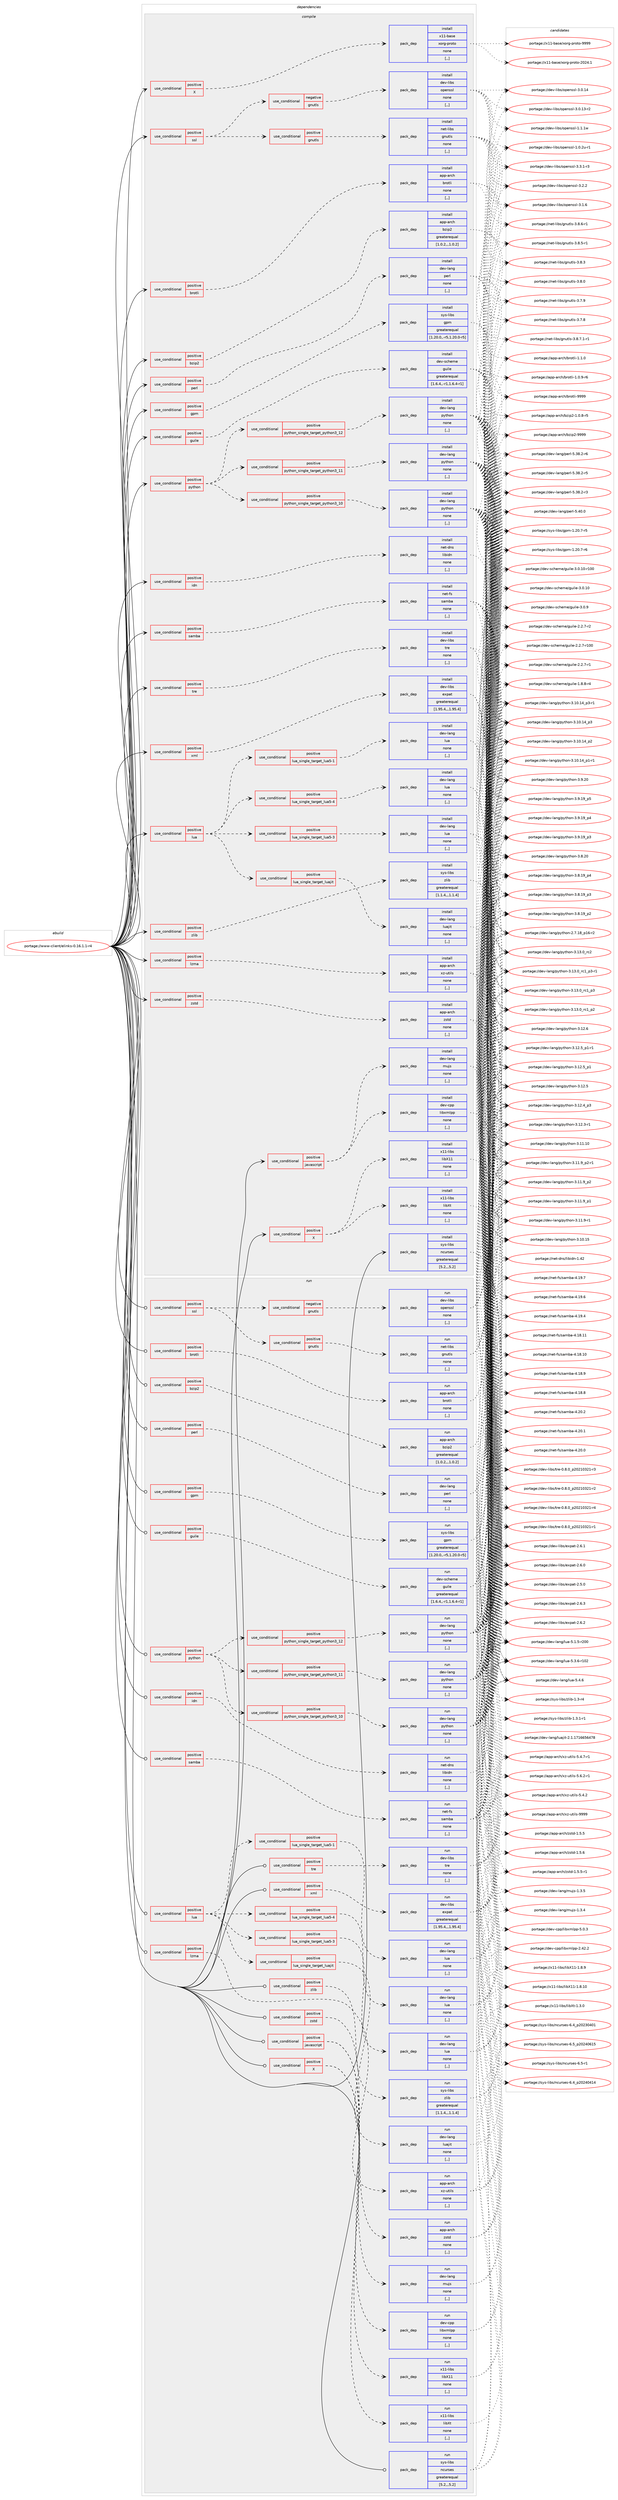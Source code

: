 digraph prolog {

# *************
# Graph options
# *************

newrank=true;
concentrate=true;
compound=true;
graph [rankdir=LR,fontname=Helvetica,fontsize=10,ranksep=1.5];#, ranksep=2.5, nodesep=0.2];
edge  [arrowhead=vee];
node  [fontname=Helvetica,fontsize=10];

# **********
# The ebuild
# **********

subgraph cluster_leftcol {
color=gray;
label=<<i>ebuild</i>>;
id [label="portage://www-client/elinks-0.16.1.1-r4", color=red, width=4, href="../www-client/elinks-0.16.1.1-r4.svg"];
}

# ****************
# The dependencies
# ****************

subgraph cluster_midcol {
color=gray;
label=<<i>dependencies</i>>;
subgraph cluster_compile {
fillcolor="#eeeeee";
style=filled;
label=<<i>compile</i>>;
subgraph cond11319 {
dependency31565 [label=<<TABLE BORDER="0" CELLBORDER="1" CELLSPACING="0" CELLPADDING="4"><TR><TD ROWSPAN="3" CELLPADDING="10">use_conditional</TD></TR><TR><TD>positive</TD></TR><TR><TD>X</TD></TR></TABLE>>, shape=none, color=red];
subgraph pack19971 {
dependency31566 [label=<<TABLE BORDER="0" CELLBORDER="1" CELLSPACING="0" CELLPADDING="4" WIDTH="220"><TR><TD ROWSPAN="6" CELLPADDING="30">pack_dep</TD></TR><TR><TD WIDTH="110">install</TD></TR><TR><TD>x11-base</TD></TR><TR><TD>xorg-proto</TD></TR><TR><TD>none</TD></TR><TR><TD>[,,]</TD></TR></TABLE>>, shape=none, color=blue];
}
dependency31565:e -> dependency31566:w [weight=20,style="dashed",arrowhead="vee"];
}
id:e -> dependency31565:w [weight=20,style="solid",arrowhead="vee"];
subgraph cond11320 {
dependency31567 [label=<<TABLE BORDER="0" CELLBORDER="1" CELLSPACING="0" CELLPADDING="4"><TR><TD ROWSPAN="3" CELLPADDING="10">use_conditional</TD></TR><TR><TD>positive</TD></TR><TR><TD>X</TD></TR></TABLE>>, shape=none, color=red];
subgraph pack19972 {
dependency31568 [label=<<TABLE BORDER="0" CELLBORDER="1" CELLSPACING="0" CELLPADDING="4" WIDTH="220"><TR><TD ROWSPAN="6" CELLPADDING="30">pack_dep</TD></TR><TR><TD WIDTH="110">install</TD></TR><TR><TD>x11-libs</TD></TR><TR><TD>libX11</TD></TR><TR><TD>none</TD></TR><TR><TD>[,,]</TD></TR></TABLE>>, shape=none, color=blue];
}
dependency31567:e -> dependency31568:w [weight=20,style="dashed",arrowhead="vee"];
subgraph pack19973 {
dependency31569 [label=<<TABLE BORDER="0" CELLBORDER="1" CELLSPACING="0" CELLPADDING="4" WIDTH="220"><TR><TD ROWSPAN="6" CELLPADDING="30">pack_dep</TD></TR><TR><TD WIDTH="110">install</TD></TR><TR><TD>x11-libs</TD></TR><TR><TD>libXt</TD></TR><TR><TD>none</TD></TR><TR><TD>[,,]</TD></TR></TABLE>>, shape=none, color=blue];
}
dependency31567:e -> dependency31569:w [weight=20,style="dashed",arrowhead="vee"];
}
id:e -> dependency31567:w [weight=20,style="solid",arrowhead="vee"];
subgraph cond11321 {
dependency31570 [label=<<TABLE BORDER="0" CELLBORDER="1" CELLSPACING="0" CELLPADDING="4"><TR><TD ROWSPAN="3" CELLPADDING="10">use_conditional</TD></TR><TR><TD>positive</TD></TR><TR><TD>brotli</TD></TR></TABLE>>, shape=none, color=red];
subgraph pack19974 {
dependency31571 [label=<<TABLE BORDER="0" CELLBORDER="1" CELLSPACING="0" CELLPADDING="4" WIDTH="220"><TR><TD ROWSPAN="6" CELLPADDING="30">pack_dep</TD></TR><TR><TD WIDTH="110">install</TD></TR><TR><TD>app-arch</TD></TR><TR><TD>brotli</TD></TR><TR><TD>none</TD></TR><TR><TD>[,,]</TD></TR></TABLE>>, shape=none, color=blue];
}
dependency31570:e -> dependency31571:w [weight=20,style="dashed",arrowhead="vee"];
}
id:e -> dependency31570:w [weight=20,style="solid",arrowhead="vee"];
subgraph cond11322 {
dependency31572 [label=<<TABLE BORDER="0" CELLBORDER="1" CELLSPACING="0" CELLPADDING="4"><TR><TD ROWSPAN="3" CELLPADDING="10">use_conditional</TD></TR><TR><TD>positive</TD></TR><TR><TD>bzip2</TD></TR></TABLE>>, shape=none, color=red];
subgraph pack19975 {
dependency31573 [label=<<TABLE BORDER="0" CELLBORDER="1" CELLSPACING="0" CELLPADDING="4" WIDTH="220"><TR><TD ROWSPAN="6" CELLPADDING="30">pack_dep</TD></TR><TR><TD WIDTH="110">install</TD></TR><TR><TD>app-arch</TD></TR><TR><TD>bzip2</TD></TR><TR><TD>greaterequal</TD></TR><TR><TD>[1.0.2,,,1.0.2]</TD></TR></TABLE>>, shape=none, color=blue];
}
dependency31572:e -> dependency31573:w [weight=20,style="dashed",arrowhead="vee"];
}
id:e -> dependency31572:w [weight=20,style="solid",arrowhead="vee"];
subgraph cond11323 {
dependency31574 [label=<<TABLE BORDER="0" CELLBORDER="1" CELLSPACING="0" CELLPADDING="4"><TR><TD ROWSPAN="3" CELLPADDING="10">use_conditional</TD></TR><TR><TD>positive</TD></TR><TR><TD>gpm</TD></TR></TABLE>>, shape=none, color=red];
subgraph pack19976 {
dependency31575 [label=<<TABLE BORDER="0" CELLBORDER="1" CELLSPACING="0" CELLPADDING="4" WIDTH="220"><TR><TD ROWSPAN="6" CELLPADDING="30">pack_dep</TD></TR><TR><TD WIDTH="110">install</TD></TR><TR><TD>sys-libs</TD></TR><TR><TD>gpm</TD></TR><TR><TD>greaterequal</TD></TR><TR><TD>[1.20.0,,-r5,1.20.0-r5]</TD></TR></TABLE>>, shape=none, color=blue];
}
dependency31574:e -> dependency31575:w [weight=20,style="dashed",arrowhead="vee"];
}
id:e -> dependency31574:w [weight=20,style="solid",arrowhead="vee"];
subgraph cond11324 {
dependency31576 [label=<<TABLE BORDER="0" CELLBORDER="1" CELLSPACING="0" CELLPADDING="4"><TR><TD ROWSPAN="3" CELLPADDING="10">use_conditional</TD></TR><TR><TD>positive</TD></TR><TR><TD>guile</TD></TR></TABLE>>, shape=none, color=red];
subgraph pack19977 {
dependency31577 [label=<<TABLE BORDER="0" CELLBORDER="1" CELLSPACING="0" CELLPADDING="4" WIDTH="220"><TR><TD ROWSPAN="6" CELLPADDING="30">pack_dep</TD></TR><TR><TD WIDTH="110">install</TD></TR><TR><TD>dev-scheme</TD></TR><TR><TD>guile</TD></TR><TR><TD>greaterequal</TD></TR><TR><TD>[1.6.4,,-r1,1.6.4-r1]</TD></TR></TABLE>>, shape=none, color=blue];
}
dependency31576:e -> dependency31577:w [weight=20,style="dashed",arrowhead="vee"];
}
id:e -> dependency31576:w [weight=20,style="solid",arrowhead="vee"];
subgraph cond11325 {
dependency31578 [label=<<TABLE BORDER="0" CELLBORDER="1" CELLSPACING="0" CELLPADDING="4"><TR><TD ROWSPAN="3" CELLPADDING="10">use_conditional</TD></TR><TR><TD>positive</TD></TR><TR><TD>idn</TD></TR></TABLE>>, shape=none, color=red];
subgraph pack19978 {
dependency31579 [label=<<TABLE BORDER="0" CELLBORDER="1" CELLSPACING="0" CELLPADDING="4" WIDTH="220"><TR><TD ROWSPAN="6" CELLPADDING="30">pack_dep</TD></TR><TR><TD WIDTH="110">install</TD></TR><TR><TD>net-dns</TD></TR><TR><TD>libidn</TD></TR><TR><TD>none</TD></TR><TR><TD>[,,]</TD></TR></TABLE>>, shape=none, color=blue];
}
dependency31578:e -> dependency31579:w [weight=20,style="dashed",arrowhead="vee"];
}
id:e -> dependency31578:w [weight=20,style="solid",arrowhead="vee"];
subgraph cond11326 {
dependency31580 [label=<<TABLE BORDER="0" CELLBORDER="1" CELLSPACING="0" CELLPADDING="4"><TR><TD ROWSPAN="3" CELLPADDING="10">use_conditional</TD></TR><TR><TD>positive</TD></TR><TR><TD>javascript</TD></TR></TABLE>>, shape=none, color=red];
subgraph pack19979 {
dependency31581 [label=<<TABLE BORDER="0" CELLBORDER="1" CELLSPACING="0" CELLPADDING="4" WIDTH="220"><TR><TD ROWSPAN="6" CELLPADDING="30">pack_dep</TD></TR><TR><TD WIDTH="110">install</TD></TR><TR><TD>dev-cpp</TD></TR><TR><TD>libxmlpp</TD></TR><TR><TD>none</TD></TR><TR><TD>[,,]</TD></TR></TABLE>>, shape=none, color=blue];
}
dependency31580:e -> dependency31581:w [weight=20,style="dashed",arrowhead="vee"];
subgraph pack19980 {
dependency31582 [label=<<TABLE BORDER="0" CELLBORDER="1" CELLSPACING="0" CELLPADDING="4" WIDTH="220"><TR><TD ROWSPAN="6" CELLPADDING="30">pack_dep</TD></TR><TR><TD WIDTH="110">install</TD></TR><TR><TD>dev-lang</TD></TR><TR><TD>mujs</TD></TR><TR><TD>none</TD></TR><TR><TD>[,,]</TD></TR></TABLE>>, shape=none, color=blue];
}
dependency31580:e -> dependency31582:w [weight=20,style="dashed",arrowhead="vee"];
}
id:e -> dependency31580:w [weight=20,style="solid",arrowhead="vee"];
subgraph cond11327 {
dependency31583 [label=<<TABLE BORDER="0" CELLBORDER="1" CELLSPACING="0" CELLPADDING="4"><TR><TD ROWSPAN="3" CELLPADDING="10">use_conditional</TD></TR><TR><TD>positive</TD></TR><TR><TD>lua</TD></TR></TABLE>>, shape=none, color=red];
subgraph cond11328 {
dependency31584 [label=<<TABLE BORDER="0" CELLBORDER="1" CELLSPACING="0" CELLPADDING="4"><TR><TD ROWSPAN="3" CELLPADDING="10">use_conditional</TD></TR><TR><TD>positive</TD></TR><TR><TD>lua_single_target_luajit</TD></TR></TABLE>>, shape=none, color=red];
subgraph pack19981 {
dependency31585 [label=<<TABLE BORDER="0" CELLBORDER="1" CELLSPACING="0" CELLPADDING="4" WIDTH="220"><TR><TD ROWSPAN="6" CELLPADDING="30">pack_dep</TD></TR><TR><TD WIDTH="110">install</TD></TR><TR><TD>dev-lang</TD></TR><TR><TD>luajit</TD></TR><TR><TD>none</TD></TR><TR><TD>[,,]</TD></TR></TABLE>>, shape=none, color=blue];
}
dependency31584:e -> dependency31585:w [weight=20,style="dashed",arrowhead="vee"];
}
dependency31583:e -> dependency31584:w [weight=20,style="dashed",arrowhead="vee"];
subgraph cond11329 {
dependency31586 [label=<<TABLE BORDER="0" CELLBORDER="1" CELLSPACING="0" CELLPADDING="4"><TR><TD ROWSPAN="3" CELLPADDING="10">use_conditional</TD></TR><TR><TD>positive</TD></TR><TR><TD>lua_single_target_lua5-1</TD></TR></TABLE>>, shape=none, color=red];
subgraph pack19982 {
dependency31587 [label=<<TABLE BORDER="0" CELLBORDER="1" CELLSPACING="0" CELLPADDING="4" WIDTH="220"><TR><TD ROWSPAN="6" CELLPADDING="30">pack_dep</TD></TR><TR><TD WIDTH="110">install</TD></TR><TR><TD>dev-lang</TD></TR><TR><TD>lua</TD></TR><TR><TD>none</TD></TR><TR><TD>[,,]</TD></TR></TABLE>>, shape=none, color=blue];
}
dependency31586:e -> dependency31587:w [weight=20,style="dashed",arrowhead="vee"];
}
dependency31583:e -> dependency31586:w [weight=20,style="dashed",arrowhead="vee"];
subgraph cond11330 {
dependency31588 [label=<<TABLE BORDER="0" CELLBORDER="1" CELLSPACING="0" CELLPADDING="4"><TR><TD ROWSPAN="3" CELLPADDING="10">use_conditional</TD></TR><TR><TD>positive</TD></TR><TR><TD>lua_single_target_lua5-3</TD></TR></TABLE>>, shape=none, color=red];
subgraph pack19983 {
dependency31589 [label=<<TABLE BORDER="0" CELLBORDER="1" CELLSPACING="0" CELLPADDING="4" WIDTH="220"><TR><TD ROWSPAN="6" CELLPADDING="30">pack_dep</TD></TR><TR><TD WIDTH="110">install</TD></TR><TR><TD>dev-lang</TD></TR><TR><TD>lua</TD></TR><TR><TD>none</TD></TR><TR><TD>[,,]</TD></TR></TABLE>>, shape=none, color=blue];
}
dependency31588:e -> dependency31589:w [weight=20,style="dashed",arrowhead="vee"];
}
dependency31583:e -> dependency31588:w [weight=20,style="dashed",arrowhead="vee"];
subgraph cond11331 {
dependency31590 [label=<<TABLE BORDER="0" CELLBORDER="1" CELLSPACING="0" CELLPADDING="4"><TR><TD ROWSPAN="3" CELLPADDING="10">use_conditional</TD></TR><TR><TD>positive</TD></TR><TR><TD>lua_single_target_lua5-4</TD></TR></TABLE>>, shape=none, color=red];
subgraph pack19984 {
dependency31591 [label=<<TABLE BORDER="0" CELLBORDER="1" CELLSPACING="0" CELLPADDING="4" WIDTH="220"><TR><TD ROWSPAN="6" CELLPADDING="30">pack_dep</TD></TR><TR><TD WIDTH="110">install</TD></TR><TR><TD>dev-lang</TD></TR><TR><TD>lua</TD></TR><TR><TD>none</TD></TR><TR><TD>[,,]</TD></TR></TABLE>>, shape=none, color=blue];
}
dependency31590:e -> dependency31591:w [weight=20,style="dashed",arrowhead="vee"];
}
dependency31583:e -> dependency31590:w [weight=20,style="dashed",arrowhead="vee"];
}
id:e -> dependency31583:w [weight=20,style="solid",arrowhead="vee"];
subgraph cond11332 {
dependency31592 [label=<<TABLE BORDER="0" CELLBORDER="1" CELLSPACING="0" CELLPADDING="4"><TR><TD ROWSPAN="3" CELLPADDING="10">use_conditional</TD></TR><TR><TD>positive</TD></TR><TR><TD>lzma</TD></TR></TABLE>>, shape=none, color=red];
subgraph pack19985 {
dependency31593 [label=<<TABLE BORDER="0" CELLBORDER="1" CELLSPACING="0" CELLPADDING="4" WIDTH="220"><TR><TD ROWSPAN="6" CELLPADDING="30">pack_dep</TD></TR><TR><TD WIDTH="110">install</TD></TR><TR><TD>app-arch</TD></TR><TR><TD>xz-utils</TD></TR><TR><TD>none</TD></TR><TR><TD>[,,]</TD></TR></TABLE>>, shape=none, color=blue];
}
dependency31592:e -> dependency31593:w [weight=20,style="dashed",arrowhead="vee"];
}
id:e -> dependency31592:w [weight=20,style="solid",arrowhead="vee"];
subgraph cond11333 {
dependency31594 [label=<<TABLE BORDER="0" CELLBORDER="1" CELLSPACING="0" CELLPADDING="4"><TR><TD ROWSPAN="3" CELLPADDING="10">use_conditional</TD></TR><TR><TD>positive</TD></TR><TR><TD>perl</TD></TR></TABLE>>, shape=none, color=red];
subgraph pack19986 {
dependency31595 [label=<<TABLE BORDER="0" CELLBORDER="1" CELLSPACING="0" CELLPADDING="4" WIDTH="220"><TR><TD ROWSPAN="6" CELLPADDING="30">pack_dep</TD></TR><TR><TD WIDTH="110">install</TD></TR><TR><TD>dev-lang</TD></TR><TR><TD>perl</TD></TR><TR><TD>none</TD></TR><TR><TD>[,,]</TD></TR></TABLE>>, shape=none, color=blue];
}
dependency31594:e -> dependency31595:w [weight=20,style="dashed",arrowhead="vee"];
}
id:e -> dependency31594:w [weight=20,style="solid",arrowhead="vee"];
subgraph cond11334 {
dependency31596 [label=<<TABLE BORDER="0" CELLBORDER="1" CELLSPACING="0" CELLPADDING="4"><TR><TD ROWSPAN="3" CELLPADDING="10">use_conditional</TD></TR><TR><TD>positive</TD></TR><TR><TD>python</TD></TR></TABLE>>, shape=none, color=red];
subgraph cond11335 {
dependency31597 [label=<<TABLE BORDER="0" CELLBORDER="1" CELLSPACING="0" CELLPADDING="4"><TR><TD ROWSPAN="3" CELLPADDING="10">use_conditional</TD></TR><TR><TD>positive</TD></TR><TR><TD>python_single_target_python3_10</TD></TR></TABLE>>, shape=none, color=red];
subgraph pack19987 {
dependency31598 [label=<<TABLE BORDER="0" CELLBORDER="1" CELLSPACING="0" CELLPADDING="4" WIDTH="220"><TR><TD ROWSPAN="6" CELLPADDING="30">pack_dep</TD></TR><TR><TD WIDTH="110">install</TD></TR><TR><TD>dev-lang</TD></TR><TR><TD>python</TD></TR><TR><TD>none</TD></TR><TR><TD>[,,]</TD></TR></TABLE>>, shape=none, color=blue];
}
dependency31597:e -> dependency31598:w [weight=20,style="dashed",arrowhead="vee"];
}
dependency31596:e -> dependency31597:w [weight=20,style="dashed",arrowhead="vee"];
subgraph cond11336 {
dependency31599 [label=<<TABLE BORDER="0" CELLBORDER="1" CELLSPACING="0" CELLPADDING="4"><TR><TD ROWSPAN="3" CELLPADDING="10">use_conditional</TD></TR><TR><TD>positive</TD></TR><TR><TD>python_single_target_python3_11</TD></TR></TABLE>>, shape=none, color=red];
subgraph pack19988 {
dependency31600 [label=<<TABLE BORDER="0" CELLBORDER="1" CELLSPACING="0" CELLPADDING="4" WIDTH="220"><TR><TD ROWSPAN="6" CELLPADDING="30">pack_dep</TD></TR><TR><TD WIDTH="110">install</TD></TR><TR><TD>dev-lang</TD></TR><TR><TD>python</TD></TR><TR><TD>none</TD></TR><TR><TD>[,,]</TD></TR></TABLE>>, shape=none, color=blue];
}
dependency31599:e -> dependency31600:w [weight=20,style="dashed",arrowhead="vee"];
}
dependency31596:e -> dependency31599:w [weight=20,style="dashed",arrowhead="vee"];
subgraph cond11337 {
dependency31601 [label=<<TABLE BORDER="0" CELLBORDER="1" CELLSPACING="0" CELLPADDING="4"><TR><TD ROWSPAN="3" CELLPADDING="10">use_conditional</TD></TR><TR><TD>positive</TD></TR><TR><TD>python_single_target_python3_12</TD></TR></TABLE>>, shape=none, color=red];
subgraph pack19989 {
dependency31602 [label=<<TABLE BORDER="0" CELLBORDER="1" CELLSPACING="0" CELLPADDING="4" WIDTH="220"><TR><TD ROWSPAN="6" CELLPADDING="30">pack_dep</TD></TR><TR><TD WIDTH="110">install</TD></TR><TR><TD>dev-lang</TD></TR><TR><TD>python</TD></TR><TR><TD>none</TD></TR><TR><TD>[,,]</TD></TR></TABLE>>, shape=none, color=blue];
}
dependency31601:e -> dependency31602:w [weight=20,style="dashed",arrowhead="vee"];
}
dependency31596:e -> dependency31601:w [weight=20,style="dashed",arrowhead="vee"];
}
id:e -> dependency31596:w [weight=20,style="solid",arrowhead="vee"];
subgraph cond11338 {
dependency31603 [label=<<TABLE BORDER="0" CELLBORDER="1" CELLSPACING="0" CELLPADDING="4"><TR><TD ROWSPAN="3" CELLPADDING="10">use_conditional</TD></TR><TR><TD>positive</TD></TR><TR><TD>samba</TD></TR></TABLE>>, shape=none, color=red];
subgraph pack19990 {
dependency31604 [label=<<TABLE BORDER="0" CELLBORDER="1" CELLSPACING="0" CELLPADDING="4" WIDTH="220"><TR><TD ROWSPAN="6" CELLPADDING="30">pack_dep</TD></TR><TR><TD WIDTH="110">install</TD></TR><TR><TD>net-fs</TD></TR><TR><TD>samba</TD></TR><TR><TD>none</TD></TR><TR><TD>[,,]</TD></TR></TABLE>>, shape=none, color=blue];
}
dependency31603:e -> dependency31604:w [weight=20,style="dashed",arrowhead="vee"];
}
id:e -> dependency31603:w [weight=20,style="solid",arrowhead="vee"];
subgraph cond11339 {
dependency31605 [label=<<TABLE BORDER="0" CELLBORDER="1" CELLSPACING="0" CELLPADDING="4"><TR><TD ROWSPAN="3" CELLPADDING="10">use_conditional</TD></TR><TR><TD>positive</TD></TR><TR><TD>ssl</TD></TR></TABLE>>, shape=none, color=red];
subgraph cond11340 {
dependency31606 [label=<<TABLE BORDER="0" CELLBORDER="1" CELLSPACING="0" CELLPADDING="4"><TR><TD ROWSPAN="3" CELLPADDING="10">use_conditional</TD></TR><TR><TD>negative</TD></TR><TR><TD>gnutls</TD></TR></TABLE>>, shape=none, color=red];
subgraph pack19991 {
dependency31607 [label=<<TABLE BORDER="0" CELLBORDER="1" CELLSPACING="0" CELLPADDING="4" WIDTH="220"><TR><TD ROWSPAN="6" CELLPADDING="30">pack_dep</TD></TR><TR><TD WIDTH="110">install</TD></TR><TR><TD>dev-libs</TD></TR><TR><TD>openssl</TD></TR><TR><TD>none</TD></TR><TR><TD>[,,]</TD></TR></TABLE>>, shape=none, color=blue];
}
dependency31606:e -> dependency31607:w [weight=20,style="dashed",arrowhead="vee"];
}
dependency31605:e -> dependency31606:w [weight=20,style="dashed",arrowhead="vee"];
subgraph cond11341 {
dependency31608 [label=<<TABLE BORDER="0" CELLBORDER="1" CELLSPACING="0" CELLPADDING="4"><TR><TD ROWSPAN="3" CELLPADDING="10">use_conditional</TD></TR><TR><TD>positive</TD></TR><TR><TD>gnutls</TD></TR></TABLE>>, shape=none, color=red];
subgraph pack19992 {
dependency31609 [label=<<TABLE BORDER="0" CELLBORDER="1" CELLSPACING="0" CELLPADDING="4" WIDTH="220"><TR><TD ROWSPAN="6" CELLPADDING="30">pack_dep</TD></TR><TR><TD WIDTH="110">install</TD></TR><TR><TD>net-libs</TD></TR><TR><TD>gnutls</TD></TR><TR><TD>none</TD></TR><TR><TD>[,,]</TD></TR></TABLE>>, shape=none, color=blue];
}
dependency31608:e -> dependency31609:w [weight=20,style="dashed",arrowhead="vee"];
}
dependency31605:e -> dependency31608:w [weight=20,style="dashed",arrowhead="vee"];
}
id:e -> dependency31605:w [weight=20,style="solid",arrowhead="vee"];
subgraph cond11342 {
dependency31610 [label=<<TABLE BORDER="0" CELLBORDER="1" CELLSPACING="0" CELLPADDING="4"><TR><TD ROWSPAN="3" CELLPADDING="10">use_conditional</TD></TR><TR><TD>positive</TD></TR><TR><TD>tre</TD></TR></TABLE>>, shape=none, color=red];
subgraph pack19993 {
dependency31611 [label=<<TABLE BORDER="0" CELLBORDER="1" CELLSPACING="0" CELLPADDING="4" WIDTH="220"><TR><TD ROWSPAN="6" CELLPADDING="30">pack_dep</TD></TR><TR><TD WIDTH="110">install</TD></TR><TR><TD>dev-libs</TD></TR><TR><TD>tre</TD></TR><TR><TD>none</TD></TR><TR><TD>[,,]</TD></TR></TABLE>>, shape=none, color=blue];
}
dependency31610:e -> dependency31611:w [weight=20,style="dashed",arrowhead="vee"];
}
id:e -> dependency31610:w [weight=20,style="solid",arrowhead="vee"];
subgraph cond11343 {
dependency31612 [label=<<TABLE BORDER="0" CELLBORDER="1" CELLSPACING="0" CELLPADDING="4"><TR><TD ROWSPAN="3" CELLPADDING="10">use_conditional</TD></TR><TR><TD>positive</TD></TR><TR><TD>xml</TD></TR></TABLE>>, shape=none, color=red];
subgraph pack19994 {
dependency31613 [label=<<TABLE BORDER="0" CELLBORDER="1" CELLSPACING="0" CELLPADDING="4" WIDTH="220"><TR><TD ROWSPAN="6" CELLPADDING="30">pack_dep</TD></TR><TR><TD WIDTH="110">install</TD></TR><TR><TD>dev-libs</TD></TR><TR><TD>expat</TD></TR><TR><TD>greaterequal</TD></TR><TR><TD>[1.95.4,,,1.95.4]</TD></TR></TABLE>>, shape=none, color=blue];
}
dependency31612:e -> dependency31613:w [weight=20,style="dashed",arrowhead="vee"];
}
id:e -> dependency31612:w [weight=20,style="solid",arrowhead="vee"];
subgraph cond11344 {
dependency31614 [label=<<TABLE BORDER="0" CELLBORDER="1" CELLSPACING="0" CELLPADDING="4"><TR><TD ROWSPAN="3" CELLPADDING="10">use_conditional</TD></TR><TR><TD>positive</TD></TR><TR><TD>zlib</TD></TR></TABLE>>, shape=none, color=red];
subgraph pack19995 {
dependency31615 [label=<<TABLE BORDER="0" CELLBORDER="1" CELLSPACING="0" CELLPADDING="4" WIDTH="220"><TR><TD ROWSPAN="6" CELLPADDING="30">pack_dep</TD></TR><TR><TD WIDTH="110">install</TD></TR><TR><TD>sys-libs</TD></TR><TR><TD>zlib</TD></TR><TR><TD>greaterequal</TD></TR><TR><TD>[1.1.4,,,1.1.4]</TD></TR></TABLE>>, shape=none, color=blue];
}
dependency31614:e -> dependency31615:w [weight=20,style="dashed",arrowhead="vee"];
}
id:e -> dependency31614:w [weight=20,style="solid",arrowhead="vee"];
subgraph cond11345 {
dependency31616 [label=<<TABLE BORDER="0" CELLBORDER="1" CELLSPACING="0" CELLPADDING="4"><TR><TD ROWSPAN="3" CELLPADDING="10">use_conditional</TD></TR><TR><TD>positive</TD></TR><TR><TD>zstd</TD></TR></TABLE>>, shape=none, color=red];
subgraph pack19996 {
dependency31617 [label=<<TABLE BORDER="0" CELLBORDER="1" CELLSPACING="0" CELLPADDING="4" WIDTH="220"><TR><TD ROWSPAN="6" CELLPADDING="30">pack_dep</TD></TR><TR><TD WIDTH="110">install</TD></TR><TR><TD>app-arch</TD></TR><TR><TD>zstd</TD></TR><TR><TD>none</TD></TR><TR><TD>[,,]</TD></TR></TABLE>>, shape=none, color=blue];
}
dependency31616:e -> dependency31617:w [weight=20,style="dashed",arrowhead="vee"];
}
id:e -> dependency31616:w [weight=20,style="solid",arrowhead="vee"];
subgraph pack19997 {
dependency31618 [label=<<TABLE BORDER="0" CELLBORDER="1" CELLSPACING="0" CELLPADDING="4" WIDTH="220"><TR><TD ROWSPAN="6" CELLPADDING="30">pack_dep</TD></TR><TR><TD WIDTH="110">install</TD></TR><TR><TD>sys-libs</TD></TR><TR><TD>ncurses</TD></TR><TR><TD>greaterequal</TD></TR><TR><TD>[5.2,,,5.2]</TD></TR></TABLE>>, shape=none, color=blue];
}
id:e -> dependency31618:w [weight=20,style="solid",arrowhead="vee"];
}
subgraph cluster_compileandrun {
fillcolor="#eeeeee";
style=filled;
label=<<i>compile and run</i>>;
}
subgraph cluster_run {
fillcolor="#eeeeee";
style=filled;
label=<<i>run</i>>;
subgraph cond11346 {
dependency31619 [label=<<TABLE BORDER="0" CELLBORDER="1" CELLSPACING="0" CELLPADDING="4"><TR><TD ROWSPAN="3" CELLPADDING="10">use_conditional</TD></TR><TR><TD>positive</TD></TR><TR><TD>X</TD></TR></TABLE>>, shape=none, color=red];
subgraph pack19998 {
dependency31620 [label=<<TABLE BORDER="0" CELLBORDER="1" CELLSPACING="0" CELLPADDING="4" WIDTH="220"><TR><TD ROWSPAN="6" CELLPADDING="30">pack_dep</TD></TR><TR><TD WIDTH="110">run</TD></TR><TR><TD>x11-libs</TD></TR><TR><TD>libX11</TD></TR><TR><TD>none</TD></TR><TR><TD>[,,]</TD></TR></TABLE>>, shape=none, color=blue];
}
dependency31619:e -> dependency31620:w [weight=20,style="dashed",arrowhead="vee"];
subgraph pack19999 {
dependency31621 [label=<<TABLE BORDER="0" CELLBORDER="1" CELLSPACING="0" CELLPADDING="4" WIDTH="220"><TR><TD ROWSPAN="6" CELLPADDING="30">pack_dep</TD></TR><TR><TD WIDTH="110">run</TD></TR><TR><TD>x11-libs</TD></TR><TR><TD>libXt</TD></TR><TR><TD>none</TD></TR><TR><TD>[,,]</TD></TR></TABLE>>, shape=none, color=blue];
}
dependency31619:e -> dependency31621:w [weight=20,style="dashed",arrowhead="vee"];
}
id:e -> dependency31619:w [weight=20,style="solid",arrowhead="odot"];
subgraph cond11347 {
dependency31622 [label=<<TABLE BORDER="0" CELLBORDER="1" CELLSPACING="0" CELLPADDING="4"><TR><TD ROWSPAN="3" CELLPADDING="10">use_conditional</TD></TR><TR><TD>positive</TD></TR><TR><TD>brotli</TD></TR></TABLE>>, shape=none, color=red];
subgraph pack20000 {
dependency31623 [label=<<TABLE BORDER="0" CELLBORDER="1" CELLSPACING="0" CELLPADDING="4" WIDTH="220"><TR><TD ROWSPAN="6" CELLPADDING="30">pack_dep</TD></TR><TR><TD WIDTH="110">run</TD></TR><TR><TD>app-arch</TD></TR><TR><TD>brotli</TD></TR><TR><TD>none</TD></TR><TR><TD>[,,]</TD></TR></TABLE>>, shape=none, color=blue];
}
dependency31622:e -> dependency31623:w [weight=20,style="dashed",arrowhead="vee"];
}
id:e -> dependency31622:w [weight=20,style="solid",arrowhead="odot"];
subgraph cond11348 {
dependency31624 [label=<<TABLE BORDER="0" CELLBORDER="1" CELLSPACING="0" CELLPADDING="4"><TR><TD ROWSPAN="3" CELLPADDING="10">use_conditional</TD></TR><TR><TD>positive</TD></TR><TR><TD>bzip2</TD></TR></TABLE>>, shape=none, color=red];
subgraph pack20001 {
dependency31625 [label=<<TABLE BORDER="0" CELLBORDER="1" CELLSPACING="0" CELLPADDING="4" WIDTH="220"><TR><TD ROWSPAN="6" CELLPADDING="30">pack_dep</TD></TR><TR><TD WIDTH="110">run</TD></TR><TR><TD>app-arch</TD></TR><TR><TD>bzip2</TD></TR><TR><TD>greaterequal</TD></TR><TR><TD>[1.0.2,,,1.0.2]</TD></TR></TABLE>>, shape=none, color=blue];
}
dependency31624:e -> dependency31625:w [weight=20,style="dashed",arrowhead="vee"];
}
id:e -> dependency31624:w [weight=20,style="solid",arrowhead="odot"];
subgraph cond11349 {
dependency31626 [label=<<TABLE BORDER="0" CELLBORDER="1" CELLSPACING="0" CELLPADDING="4"><TR><TD ROWSPAN="3" CELLPADDING="10">use_conditional</TD></TR><TR><TD>positive</TD></TR><TR><TD>gpm</TD></TR></TABLE>>, shape=none, color=red];
subgraph pack20002 {
dependency31627 [label=<<TABLE BORDER="0" CELLBORDER="1" CELLSPACING="0" CELLPADDING="4" WIDTH="220"><TR><TD ROWSPAN="6" CELLPADDING="30">pack_dep</TD></TR><TR><TD WIDTH="110">run</TD></TR><TR><TD>sys-libs</TD></TR><TR><TD>gpm</TD></TR><TR><TD>greaterequal</TD></TR><TR><TD>[1.20.0,,-r5,1.20.0-r5]</TD></TR></TABLE>>, shape=none, color=blue];
}
dependency31626:e -> dependency31627:w [weight=20,style="dashed",arrowhead="vee"];
}
id:e -> dependency31626:w [weight=20,style="solid",arrowhead="odot"];
subgraph cond11350 {
dependency31628 [label=<<TABLE BORDER="0" CELLBORDER="1" CELLSPACING="0" CELLPADDING="4"><TR><TD ROWSPAN="3" CELLPADDING="10">use_conditional</TD></TR><TR><TD>positive</TD></TR><TR><TD>guile</TD></TR></TABLE>>, shape=none, color=red];
subgraph pack20003 {
dependency31629 [label=<<TABLE BORDER="0" CELLBORDER="1" CELLSPACING="0" CELLPADDING="4" WIDTH="220"><TR><TD ROWSPAN="6" CELLPADDING="30">pack_dep</TD></TR><TR><TD WIDTH="110">run</TD></TR><TR><TD>dev-scheme</TD></TR><TR><TD>guile</TD></TR><TR><TD>greaterequal</TD></TR><TR><TD>[1.6.4,,-r1,1.6.4-r1]</TD></TR></TABLE>>, shape=none, color=blue];
}
dependency31628:e -> dependency31629:w [weight=20,style="dashed",arrowhead="vee"];
}
id:e -> dependency31628:w [weight=20,style="solid",arrowhead="odot"];
subgraph cond11351 {
dependency31630 [label=<<TABLE BORDER="0" CELLBORDER="1" CELLSPACING="0" CELLPADDING="4"><TR><TD ROWSPAN="3" CELLPADDING="10">use_conditional</TD></TR><TR><TD>positive</TD></TR><TR><TD>idn</TD></TR></TABLE>>, shape=none, color=red];
subgraph pack20004 {
dependency31631 [label=<<TABLE BORDER="0" CELLBORDER="1" CELLSPACING="0" CELLPADDING="4" WIDTH="220"><TR><TD ROWSPAN="6" CELLPADDING="30">pack_dep</TD></TR><TR><TD WIDTH="110">run</TD></TR><TR><TD>net-dns</TD></TR><TR><TD>libidn</TD></TR><TR><TD>none</TD></TR><TR><TD>[,,]</TD></TR></TABLE>>, shape=none, color=blue];
}
dependency31630:e -> dependency31631:w [weight=20,style="dashed",arrowhead="vee"];
}
id:e -> dependency31630:w [weight=20,style="solid",arrowhead="odot"];
subgraph cond11352 {
dependency31632 [label=<<TABLE BORDER="0" CELLBORDER="1" CELLSPACING="0" CELLPADDING="4"><TR><TD ROWSPAN="3" CELLPADDING="10">use_conditional</TD></TR><TR><TD>positive</TD></TR><TR><TD>javascript</TD></TR></TABLE>>, shape=none, color=red];
subgraph pack20005 {
dependency31633 [label=<<TABLE BORDER="0" CELLBORDER="1" CELLSPACING="0" CELLPADDING="4" WIDTH="220"><TR><TD ROWSPAN="6" CELLPADDING="30">pack_dep</TD></TR><TR><TD WIDTH="110">run</TD></TR><TR><TD>dev-cpp</TD></TR><TR><TD>libxmlpp</TD></TR><TR><TD>none</TD></TR><TR><TD>[,,]</TD></TR></TABLE>>, shape=none, color=blue];
}
dependency31632:e -> dependency31633:w [weight=20,style="dashed",arrowhead="vee"];
subgraph pack20006 {
dependency31634 [label=<<TABLE BORDER="0" CELLBORDER="1" CELLSPACING="0" CELLPADDING="4" WIDTH="220"><TR><TD ROWSPAN="6" CELLPADDING="30">pack_dep</TD></TR><TR><TD WIDTH="110">run</TD></TR><TR><TD>dev-lang</TD></TR><TR><TD>mujs</TD></TR><TR><TD>none</TD></TR><TR><TD>[,,]</TD></TR></TABLE>>, shape=none, color=blue];
}
dependency31632:e -> dependency31634:w [weight=20,style="dashed",arrowhead="vee"];
}
id:e -> dependency31632:w [weight=20,style="solid",arrowhead="odot"];
subgraph cond11353 {
dependency31635 [label=<<TABLE BORDER="0" CELLBORDER="1" CELLSPACING="0" CELLPADDING="4"><TR><TD ROWSPAN="3" CELLPADDING="10">use_conditional</TD></TR><TR><TD>positive</TD></TR><TR><TD>lua</TD></TR></TABLE>>, shape=none, color=red];
subgraph cond11354 {
dependency31636 [label=<<TABLE BORDER="0" CELLBORDER="1" CELLSPACING="0" CELLPADDING="4"><TR><TD ROWSPAN="3" CELLPADDING="10">use_conditional</TD></TR><TR><TD>positive</TD></TR><TR><TD>lua_single_target_luajit</TD></TR></TABLE>>, shape=none, color=red];
subgraph pack20007 {
dependency31637 [label=<<TABLE BORDER="0" CELLBORDER="1" CELLSPACING="0" CELLPADDING="4" WIDTH="220"><TR><TD ROWSPAN="6" CELLPADDING="30">pack_dep</TD></TR><TR><TD WIDTH="110">run</TD></TR><TR><TD>dev-lang</TD></TR><TR><TD>luajit</TD></TR><TR><TD>none</TD></TR><TR><TD>[,,]</TD></TR></TABLE>>, shape=none, color=blue];
}
dependency31636:e -> dependency31637:w [weight=20,style="dashed",arrowhead="vee"];
}
dependency31635:e -> dependency31636:w [weight=20,style="dashed",arrowhead="vee"];
subgraph cond11355 {
dependency31638 [label=<<TABLE BORDER="0" CELLBORDER="1" CELLSPACING="0" CELLPADDING="4"><TR><TD ROWSPAN="3" CELLPADDING="10">use_conditional</TD></TR><TR><TD>positive</TD></TR><TR><TD>lua_single_target_lua5-1</TD></TR></TABLE>>, shape=none, color=red];
subgraph pack20008 {
dependency31639 [label=<<TABLE BORDER="0" CELLBORDER="1" CELLSPACING="0" CELLPADDING="4" WIDTH="220"><TR><TD ROWSPAN="6" CELLPADDING="30">pack_dep</TD></TR><TR><TD WIDTH="110">run</TD></TR><TR><TD>dev-lang</TD></TR><TR><TD>lua</TD></TR><TR><TD>none</TD></TR><TR><TD>[,,]</TD></TR></TABLE>>, shape=none, color=blue];
}
dependency31638:e -> dependency31639:w [weight=20,style="dashed",arrowhead="vee"];
}
dependency31635:e -> dependency31638:w [weight=20,style="dashed",arrowhead="vee"];
subgraph cond11356 {
dependency31640 [label=<<TABLE BORDER="0" CELLBORDER="1" CELLSPACING="0" CELLPADDING="4"><TR><TD ROWSPAN="3" CELLPADDING="10">use_conditional</TD></TR><TR><TD>positive</TD></TR><TR><TD>lua_single_target_lua5-3</TD></TR></TABLE>>, shape=none, color=red];
subgraph pack20009 {
dependency31641 [label=<<TABLE BORDER="0" CELLBORDER="1" CELLSPACING="0" CELLPADDING="4" WIDTH="220"><TR><TD ROWSPAN="6" CELLPADDING="30">pack_dep</TD></TR><TR><TD WIDTH="110">run</TD></TR><TR><TD>dev-lang</TD></TR><TR><TD>lua</TD></TR><TR><TD>none</TD></TR><TR><TD>[,,]</TD></TR></TABLE>>, shape=none, color=blue];
}
dependency31640:e -> dependency31641:w [weight=20,style="dashed",arrowhead="vee"];
}
dependency31635:e -> dependency31640:w [weight=20,style="dashed",arrowhead="vee"];
subgraph cond11357 {
dependency31642 [label=<<TABLE BORDER="0" CELLBORDER="1" CELLSPACING="0" CELLPADDING="4"><TR><TD ROWSPAN="3" CELLPADDING="10">use_conditional</TD></TR><TR><TD>positive</TD></TR><TR><TD>lua_single_target_lua5-4</TD></TR></TABLE>>, shape=none, color=red];
subgraph pack20010 {
dependency31643 [label=<<TABLE BORDER="0" CELLBORDER="1" CELLSPACING="0" CELLPADDING="4" WIDTH="220"><TR><TD ROWSPAN="6" CELLPADDING="30">pack_dep</TD></TR><TR><TD WIDTH="110">run</TD></TR><TR><TD>dev-lang</TD></TR><TR><TD>lua</TD></TR><TR><TD>none</TD></TR><TR><TD>[,,]</TD></TR></TABLE>>, shape=none, color=blue];
}
dependency31642:e -> dependency31643:w [weight=20,style="dashed",arrowhead="vee"];
}
dependency31635:e -> dependency31642:w [weight=20,style="dashed",arrowhead="vee"];
}
id:e -> dependency31635:w [weight=20,style="solid",arrowhead="odot"];
subgraph cond11358 {
dependency31644 [label=<<TABLE BORDER="0" CELLBORDER="1" CELLSPACING="0" CELLPADDING="4"><TR><TD ROWSPAN="3" CELLPADDING="10">use_conditional</TD></TR><TR><TD>positive</TD></TR><TR><TD>lzma</TD></TR></TABLE>>, shape=none, color=red];
subgraph pack20011 {
dependency31645 [label=<<TABLE BORDER="0" CELLBORDER="1" CELLSPACING="0" CELLPADDING="4" WIDTH="220"><TR><TD ROWSPAN="6" CELLPADDING="30">pack_dep</TD></TR><TR><TD WIDTH="110">run</TD></TR><TR><TD>app-arch</TD></TR><TR><TD>xz-utils</TD></TR><TR><TD>none</TD></TR><TR><TD>[,,]</TD></TR></TABLE>>, shape=none, color=blue];
}
dependency31644:e -> dependency31645:w [weight=20,style="dashed",arrowhead="vee"];
}
id:e -> dependency31644:w [weight=20,style="solid",arrowhead="odot"];
subgraph cond11359 {
dependency31646 [label=<<TABLE BORDER="0" CELLBORDER="1" CELLSPACING="0" CELLPADDING="4"><TR><TD ROWSPAN="3" CELLPADDING="10">use_conditional</TD></TR><TR><TD>positive</TD></TR><TR><TD>perl</TD></TR></TABLE>>, shape=none, color=red];
subgraph pack20012 {
dependency31647 [label=<<TABLE BORDER="0" CELLBORDER="1" CELLSPACING="0" CELLPADDING="4" WIDTH="220"><TR><TD ROWSPAN="6" CELLPADDING="30">pack_dep</TD></TR><TR><TD WIDTH="110">run</TD></TR><TR><TD>dev-lang</TD></TR><TR><TD>perl</TD></TR><TR><TD>none</TD></TR><TR><TD>[,,]</TD></TR></TABLE>>, shape=none, color=blue];
}
dependency31646:e -> dependency31647:w [weight=20,style="dashed",arrowhead="vee"];
}
id:e -> dependency31646:w [weight=20,style="solid",arrowhead="odot"];
subgraph cond11360 {
dependency31648 [label=<<TABLE BORDER="0" CELLBORDER="1" CELLSPACING="0" CELLPADDING="4"><TR><TD ROWSPAN="3" CELLPADDING="10">use_conditional</TD></TR><TR><TD>positive</TD></TR><TR><TD>python</TD></TR></TABLE>>, shape=none, color=red];
subgraph cond11361 {
dependency31649 [label=<<TABLE BORDER="0" CELLBORDER="1" CELLSPACING="0" CELLPADDING="4"><TR><TD ROWSPAN="3" CELLPADDING="10">use_conditional</TD></TR><TR><TD>positive</TD></TR><TR><TD>python_single_target_python3_10</TD></TR></TABLE>>, shape=none, color=red];
subgraph pack20013 {
dependency31650 [label=<<TABLE BORDER="0" CELLBORDER="1" CELLSPACING="0" CELLPADDING="4" WIDTH="220"><TR><TD ROWSPAN="6" CELLPADDING="30">pack_dep</TD></TR><TR><TD WIDTH="110">run</TD></TR><TR><TD>dev-lang</TD></TR><TR><TD>python</TD></TR><TR><TD>none</TD></TR><TR><TD>[,,]</TD></TR></TABLE>>, shape=none, color=blue];
}
dependency31649:e -> dependency31650:w [weight=20,style="dashed",arrowhead="vee"];
}
dependency31648:e -> dependency31649:w [weight=20,style="dashed",arrowhead="vee"];
subgraph cond11362 {
dependency31651 [label=<<TABLE BORDER="0" CELLBORDER="1" CELLSPACING="0" CELLPADDING="4"><TR><TD ROWSPAN="3" CELLPADDING="10">use_conditional</TD></TR><TR><TD>positive</TD></TR><TR><TD>python_single_target_python3_11</TD></TR></TABLE>>, shape=none, color=red];
subgraph pack20014 {
dependency31652 [label=<<TABLE BORDER="0" CELLBORDER="1" CELLSPACING="0" CELLPADDING="4" WIDTH="220"><TR><TD ROWSPAN="6" CELLPADDING="30">pack_dep</TD></TR><TR><TD WIDTH="110">run</TD></TR><TR><TD>dev-lang</TD></TR><TR><TD>python</TD></TR><TR><TD>none</TD></TR><TR><TD>[,,]</TD></TR></TABLE>>, shape=none, color=blue];
}
dependency31651:e -> dependency31652:w [weight=20,style="dashed",arrowhead="vee"];
}
dependency31648:e -> dependency31651:w [weight=20,style="dashed",arrowhead="vee"];
subgraph cond11363 {
dependency31653 [label=<<TABLE BORDER="0" CELLBORDER="1" CELLSPACING="0" CELLPADDING="4"><TR><TD ROWSPAN="3" CELLPADDING="10">use_conditional</TD></TR><TR><TD>positive</TD></TR><TR><TD>python_single_target_python3_12</TD></TR></TABLE>>, shape=none, color=red];
subgraph pack20015 {
dependency31654 [label=<<TABLE BORDER="0" CELLBORDER="1" CELLSPACING="0" CELLPADDING="4" WIDTH="220"><TR><TD ROWSPAN="6" CELLPADDING="30">pack_dep</TD></TR><TR><TD WIDTH="110">run</TD></TR><TR><TD>dev-lang</TD></TR><TR><TD>python</TD></TR><TR><TD>none</TD></TR><TR><TD>[,,]</TD></TR></TABLE>>, shape=none, color=blue];
}
dependency31653:e -> dependency31654:w [weight=20,style="dashed",arrowhead="vee"];
}
dependency31648:e -> dependency31653:w [weight=20,style="dashed",arrowhead="vee"];
}
id:e -> dependency31648:w [weight=20,style="solid",arrowhead="odot"];
subgraph cond11364 {
dependency31655 [label=<<TABLE BORDER="0" CELLBORDER="1" CELLSPACING="0" CELLPADDING="4"><TR><TD ROWSPAN="3" CELLPADDING="10">use_conditional</TD></TR><TR><TD>positive</TD></TR><TR><TD>samba</TD></TR></TABLE>>, shape=none, color=red];
subgraph pack20016 {
dependency31656 [label=<<TABLE BORDER="0" CELLBORDER="1" CELLSPACING="0" CELLPADDING="4" WIDTH="220"><TR><TD ROWSPAN="6" CELLPADDING="30">pack_dep</TD></TR><TR><TD WIDTH="110">run</TD></TR><TR><TD>net-fs</TD></TR><TR><TD>samba</TD></TR><TR><TD>none</TD></TR><TR><TD>[,,]</TD></TR></TABLE>>, shape=none, color=blue];
}
dependency31655:e -> dependency31656:w [weight=20,style="dashed",arrowhead="vee"];
}
id:e -> dependency31655:w [weight=20,style="solid",arrowhead="odot"];
subgraph cond11365 {
dependency31657 [label=<<TABLE BORDER="0" CELLBORDER="1" CELLSPACING="0" CELLPADDING="4"><TR><TD ROWSPAN="3" CELLPADDING="10">use_conditional</TD></TR><TR><TD>positive</TD></TR><TR><TD>ssl</TD></TR></TABLE>>, shape=none, color=red];
subgraph cond11366 {
dependency31658 [label=<<TABLE BORDER="0" CELLBORDER="1" CELLSPACING="0" CELLPADDING="4"><TR><TD ROWSPAN="3" CELLPADDING="10">use_conditional</TD></TR><TR><TD>negative</TD></TR><TR><TD>gnutls</TD></TR></TABLE>>, shape=none, color=red];
subgraph pack20017 {
dependency31659 [label=<<TABLE BORDER="0" CELLBORDER="1" CELLSPACING="0" CELLPADDING="4" WIDTH="220"><TR><TD ROWSPAN="6" CELLPADDING="30">pack_dep</TD></TR><TR><TD WIDTH="110">run</TD></TR><TR><TD>dev-libs</TD></TR><TR><TD>openssl</TD></TR><TR><TD>none</TD></TR><TR><TD>[,,]</TD></TR></TABLE>>, shape=none, color=blue];
}
dependency31658:e -> dependency31659:w [weight=20,style="dashed",arrowhead="vee"];
}
dependency31657:e -> dependency31658:w [weight=20,style="dashed",arrowhead="vee"];
subgraph cond11367 {
dependency31660 [label=<<TABLE BORDER="0" CELLBORDER="1" CELLSPACING="0" CELLPADDING="4"><TR><TD ROWSPAN="3" CELLPADDING="10">use_conditional</TD></TR><TR><TD>positive</TD></TR><TR><TD>gnutls</TD></TR></TABLE>>, shape=none, color=red];
subgraph pack20018 {
dependency31661 [label=<<TABLE BORDER="0" CELLBORDER="1" CELLSPACING="0" CELLPADDING="4" WIDTH="220"><TR><TD ROWSPAN="6" CELLPADDING="30">pack_dep</TD></TR><TR><TD WIDTH="110">run</TD></TR><TR><TD>net-libs</TD></TR><TR><TD>gnutls</TD></TR><TR><TD>none</TD></TR><TR><TD>[,,]</TD></TR></TABLE>>, shape=none, color=blue];
}
dependency31660:e -> dependency31661:w [weight=20,style="dashed",arrowhead="vee"];
}
dependency31657:e -> dependency31660:w [weight=20,style="dashed",arrowhead="vee"];
}
id:e -> dependency31657:w [weight=20,style="solid",arrowhead="odot"];
subgraph cond11368 {
dependency31662 [label=<<TABLE BORDER="0" CELLBORDER="1" CELLSPACING="0" CELLPADDING="4"><TR><TD ROWSPAN="3" CELLPADDING="10">use_conditional</TD></TR><TR><TD>positive</TD></TR><TR><TD>tre</TD></TR></TABLE>>, shape=none, color=red];
subgraph pack20019 {
dependency31663 [label=<<TABLE BORDER="0" CELLBORDER="1" CELLSPACING="0" CELLPADDING="4" WIDTH="220"><TR><TD ROWSPAN="6" CELLPADDING="30">pack_dep</TD></TR><TR><TD WIDTH="110">run</TD></TR><TR><TD>dev-libs</TD></TR><TR><TD>tre</TD></TR><TR><TD>none</TD></TR><TR><TD>[,,]</TD></TR></TABLE>>, shape=none, color=blue];
}
dependency31662:e -> dependency31663:w [weight=20,style="dashed",arrowhead="vee"];
}
id:e -> dependency31662:w [weight=20,style="solid",arrowhead="odot"];
subgraph cond11369 {
dependency31664 [label=<<TABLE BORDER="0" CELLBORDER="1" CELLSPACING="0" CELLPADDING="4"><TR><TD ROWSPAN="3" CELLPADDING="10">use_conditional</TD></TR><TR><TD>positive</TD></TR><TR><TD>xml</TD></TR></TABLE>>, shape=none, color=red];
subgraph pack20020 {
dependency31665 [label=<<TABLE BORDER="0" CELLBORDER="1" CELLSPACING="0" CELLPADDING="4" WIDTH="220"><TR><TD ROWSPAN="6" CELLPADDING="30">pack_dep</TD></TR><TR><TD WIDTH="110">run</TD></TR><TR><TD>dev-libs</TD></TR><TR><TD>expat</TD></TR><TR><TD>greaterequal</TD></TR><TR><TD>[1.95.4,,,1.95.4]</TD></TR></TABLE>>, shape=none, color=blue];
}
dependency31664:e -> dependency31665:w [weight=20,style="dashed",arrowhead="vee"];
}
id:e -> dependency31664:w [weight=20,style="solid",arrowhead="odot"];
subgraph cond11370 {
dependency31666 [label=<<TABLE BORDER="0" CELLBORDER="1" CELLSPACING="0" CELLPADDING="4"><TR><TD ROWSPAN="3" CELLPADDING="10">use_conditional</TD></TR><TR><TD>positive</TD></TR><TR><TD>zlib</TD></TR></TABLE>>, shape=none, color=red];
subgraph pack20021 {
dependency31667 [label=<<TABLE BORDER="0" CELLBORDER="1" CELLSPACING="0" CELLPADDING="4" WIDTH="220"><TR><TD ROWSPAN="6" CELLPADDING="30">pack_dep</TD></TR><TR><TD WIDTH="110">run</TD></TR><TR><TD>sys-libs</TD></TR><TR><TD>zlib</TD></TR><TR><TD>greaterequal</TD></TR><TR><TD>[1.1.4,,,1.1.4]</TD></TR></TABLE>>, shape=none, color=blue];
}
dependency31666:e -> dependency31667:w [weight=20,style="dashed",arrowhead="vee"];
}
id:e -> dependency31666:w [weight=20,style="solid",arrowhead="odot"];
subgraph cond11371 {
dependency31668 [label=<<TABLE BORDER="0" CELLBORDER="1" CELLSPACING="0" CELLPADDING="4"><TR><TD ROWSPAN="3" CELLPADDING="10">use_conditional</TD></TR><TR><TD>positive</TD></TR><TR><TD>zstd</TD></TR></TABLE>>, shape=none, color=red];
subgraph pack20022 {
dependency31669 [label=<<TABLE BORDER="0" CELLBORDER="1" CELLSPACING="0" CELLPADDING="4" WIDTH="220"><TR><TD ROWSPAN="6" CELLPADDING="30">pack_dep</TD></TR><TR><TD WIDTH="110">run</TD></TR><TR><TD>app-arch</TD></TR><TR><TD>zstd</TD></TR><TR><TD>none</TD></TR><TR><TD>[,,]</TD></TR></TABLE>>, shape=none, color=blue];
}
dependency31668:e -> dependency31669:w [weight=20,style="dashed",arrowhead="vee"];
}
id:e -> dependency31668:w [weight=20,style="solid",arrowhead="odot"];
subgraph pack20023 {
dependency31670 [label=<<TABLE BORDER="0" CELLBORDER="1" CELLSPACING="0" CELLPADDING="4" WIDTH="220"><TR><TD ROWSPAN="6" CELLPADDING="30">pack_dep</TD></TR><TR><TD WIDTH="110">run</TD></TR><TR><TD>sys-libs</TD></TR><TR><TD>ncurses</TD></TR><TR><TD>greaterequal</TD></TR><TR><TD>[5.2,,,5.2]</TD></TR></TABLE>>, shape=none, color=blue];
}
id:e -> dependency31670:w [weight=20,style="solid",arrowhead="odot"];
}
}

# **************
# The candidates
# **************

subgraph cluster_choices {
rank=same;
color=gray;
label=<<i>candidates</i>>;

subgraph choice19971 {
color=black;
nodesep=1;
choice120494945989711510147120111114103451121141111161114557575757 [label="portage://x11-base/xorg-proto-9999", color=red, width=4,href="../x11-base/xorg-proto-9999.svg"];
choice1204949459897115101471201111141034511211411111611145504850524649 [label="portage://x11-base/xorg-proto-2024.1", color=red, width=4,href="../x11-base/xorg-proto-2024.1.svg"];
dependency31566:e -> choice120494945989711510147120111114103451121141111161114557575757:w [style=dotted,weight="100"];
dependency31566:e -> choice1204949459897115101471201111141034511211411111611145504850524649:w [style=dotted,weight="100"];
}
subgraph choice19972 {
color=black;
nodesep=1;
choice12049494510810598115471081059888494945494656464948 [label="portage://x11-libs/libX11-1.8.10", color=red, width=4,href="../x11-libs/libX11-1.8.10.svg"];
choice120494945108105981154710810598884949454946564657 [label="portage://x11-libs/libX11-1.8.9", color=red, width=4,href="../x11-libs/libX11-1.8.9.svg"];
dependency31568:e -> choice12049494510810598115471081059888494945494656464948:w [style=dotted,weight="100"];
dependency31568:e -> choice120494945108105981154710810598884949454946564657:w [style=dotted,weight="100"];
}
subgraph choice19973 {
color=black;
nodesep=1;
choice12049494510810598115471081059888116454946514648 [label="portage://x11-libs/libXt-1.3.0", color=red, width=4,href="../x11-libs/libXt-1.3.0.svg"];
dependency31569:e -> choice12049494510810598115471081059888116454946514648:w [style=dotted,weight="100"];
}
subgraph choice19974 {
color=black;
nodesep=1;
choice9711211245971149910447981141111161081054557575757 [label="portage://app-arch/brotli-9999", color=red, width=4,href="../app-arch/brotli-9999.svg"];
choice971121124597114991044798114111116108105454946494648 [label="portage://app-arch/brotli-1.1.0", color=red, width=4,href="../app-arch/brotli-1.1.0.svg"];
choice9711211245971149910447981141111161081054549464846574511454 [label="portage://app-arch/brotli-1.0.9-r6", color=red, width=4,href="../app-arch/brotli-1.0.9-r6.svg"];
dependency31571:e -> choice9711211245971149910447981141111161081054557575757:w [style=dotted,weight="100"];
dependency31571:e -> choice971121124597114991044798114111116108105454946494648:w [style=dotted,weight="100"];
dependency31571:e -> choice9711211245971149910447981141111161081054549464846574511454:w [style=dotted,weight="100"];
}
subgraph choice19975 {
color=black;
nodesep=1;
choice971121124597114991044798122105112504557575757 [label="portage://app-arch/bzip2-9999", color=red, width=4,href="../app-arch/bzip2-9999.svg"];
choice971121124597114991044798122105112504549464846564511453 [label="portage://app-arch/bzip2-1.0.8-r5", color=red, width=4,href="../app-arch/bzip2-1.0.8-r5.svg"];
dependency31573:e -> choice971121124597114991044798122105112504557575757:w [style=dotted,weight="100"];
dependency31573:e -> choice971121124597114991044798122105112504549464846564511453:w [style=dotted,weight="100"];
}
subgraph choice19976 {
color=black;
nodesep=1;
choice115121115451081059811547103112109454946504846554511454 [label="portage://sys-libs/gpm-1.20.7-r6", color=red, width=4,href="../sys-libs/gpm-1.20.7-r6.svg"];
choice115121115451081059811547103112109454946504846554511453 [label="portage://sys-libs/gpm-1.20.7-r5", color=red, width=4,href="../sys-libs/gpm-1.20.7-r5.svg"];
dependency31575:e -> choice115121115451081059811547103112109454946504846554511454:w [style=dotted,weight="100"];
dependency31575:e -> choice115121115451081059811547103112109454946504846554511453:w [style=dotted,weight="100"];
}
subgraph choice19977 {
color=black;
nodesep=1;
choice1001011184511599104101109101471031171051081014551464846494845114494848 [label="portage://dev-scheme/guile-3.0.10-r100", color=red, width=4,href="../dev-scheme/guile-3.0.10-r100.svg"];
choice10010111845115991041011091014710311710510810145514648464948 [label="portage://dev-scheme/guile-3.0.10", color=red, width=4,href="../dev-scheme/guile-3.0.10.svg"];
choice100101118451159910410110910147103117105108101455146484657 [label="portage://dev-scheme/guile-3.0.9", color=red, width=4,href="../dev-scheme/guile-3.0.9.svg"];
choice1001011184511599104101109101471031171051081014550465046554511450 [label="portage://dev-scheme/guile-2.2.7-r2", color=red, width=4,href="../dev-scheme/guile-2.2.7-r2.svg"];
choice10010111845115991041011091014710311710510810145504650465545114494848 [label="portage://dev-scheme/guile-2.2.7-r100", color=red, width=4,href="../dev-scheme/guile-2.2.7-r100.svg"];
choice1001011184511599104101109101471031171051081014550465046554511449 [label="portage://dev-scheme/guile-2.2.7-r1", color=red, width=4,href="../dev-scheme/guile-2.2.7-r1.svg"];
choice1001011184511599104101109101471031171051081014549465646564511452 [label="portage://dev-scheme/guile-1.8.8-r4", color=red, width=4,href="../dev-scheme/guile-1.8.8-r4.svg"];
dependency31577:e -> choice1001011184511599104101109101471031171051081014551464846494845114494848:w [style=dotted,weight="100"];
dependency31577:e -> choice10010111845115991041011091014710311710510810145514648464948:w [style=dotted,weight="100"];
dependency31577:e -> choice100101118451159910410110910147103117105108101455146484657:w [style=dotted,weight="100"];
dependency31577:e -> choice1001011184511599104101109101471031171051081014550465046554511450:w [style=dotted,weight="100"];
dependency31577:e -> choice10010111845115991041011091014710311710510810145504650465545114494848:w [style=dotted,weight="100"];
dependency31577:e -> choice1001011184511599104101109101471031171051081014550465046554511449:w [style=dotted,weight="100"];
dependency31577:e -> choice1001011184511599104101109101471031171051081014549465646564511452:w [style=dotted,weight="100"];
}
subgraph choice19978 {
color=black;
nodesep=1;
choice1101011164510011011547108105981051001104549465250 [label="portage://net-dns/libidn-1.42", color=red, width=4,href="../net-dns/libidn-1.42.svg"];
dependency31579:e -> choice1101011164510011011547108105981051001104549465250:w [style=dotted,weight="100"];
}
subgraph choice19979 {
color=black;
nodesep=1;
choice10010111845991121124710810598120109108112112455346484651 [label="portage://dev-cpp/libxmlpp-5.0.3", color=red, width=4,href="../dev-cpp/libxmlpp-5.0.3.svg"];
choice1001011184599112112471081059812010910811211245504652504650 [label="portage://dev-cpp/libxmlpp-2.42.2", color=red, width=4,href="../dev-cpp/libxmlpp-2.42.2.svg"];
dependency31581:e -> choice10010111845991121124710810598120109108112112455346484651:w [style=dotted,weight="100"];
dependency31581:e -> choice1001011184599112112471081059812010910811211245504652504650:w [style=dotted,weight="100"];
}
subgraph choice19980 {
color=black;
nodesep=1;
choice100101118451089711010347109117106115454946514653 [label="portage://dev-lang/mujs-1.3.5", color=red, width=4,href="../dev-lang/mujs-1.3.5.svg"];
choice100101118451089711010347109117106115454946514652 [label="portage://dev-lang/mujs-1.3.4", color=red, width=4,href="../dev-lang/mujs-1.3.4.svg"];
dependency31582:e -> choice100101118451089711010347109117106115454946514653:w [style=dotted,weight="100"];
dependency31582:e -> choice100101118451089711010347109117106115454946514652:w [style=dotted,weight="100"];
}
subgraph choice19981 {
color=black;
nodesep=1;
choice10010111845108971101034710811797106105116455046494649554954545354525556 [label="portage://dev-lang/luajit-2.1.1716656478", color=red, width=4,href="../dev-lang/luajit-2.1.1716656478.svg"];
dependency31585:e -> choice10010111845108971101034710811797106105116455046494649554954545354525556:w [style=dotted,weight="100"];
}
subgraph choice19982 {
color=black;
nodesep=1;
choice10010111845108971101034710811797455346524654 [label="portage://dev-lang/lua-5.4.6", color=red, width=4,href="../dev-lang/lua-5.4.6.svg"];
choice1001011184510897110103471081179745534651465445114494850 [label="portage://dev-lang/lua-5.3.6-r102", color=red, width=4,href="../dev-lang/lua-5.3.6-r102.svg"];
choice1001011184510897110103471081179745534649465345114504848 [label="portage://dev-lang/lua-5.1.5-r200", color=red, width=4,href="../dev-lang/lua-5.1.5-r200.svg"];
dependency31587:e -> choice10010111845108971101034710811797455346524654:w [style=dotted,weight="100"];
dependency31587:e -> choice1001011184510897110103471081179745534651465445114494850:w [style=dotted,weight="100"];
dependency31587:e -> choice1001011184510897110103471081179745534649465345114504848:w [style=dotted,weight="100"];
}
subgraph choice19983 {
color=black;
nodesep=1;
choice10010111845108971101034710811797455346524654 [label="portage://dev-lang/lua-5.4.6", color=red, width=4,href="../dev-lang/lua-5.4.6.svg"];
choice1001011184510897110103471081179745534651465445114494850 [label="portage://dev-lang/lua-5.3.6-r102", color=red, width=4,href="../dev-lang/lua-5.3.6-r102.svg"];
choice1001011184510897110103471081179745534649465345114504848 [label="portage://dev-lang/lua-5.1.5-r200", color=red, width=4,href="../dev-lang/lua-5.1.5-r200.svg"];
dependency31589:e -> choice10010111845108971101034710811797455346524654:w [style=dotted,weight="100"];
dependency31589:e -> choice1001011184510897110103471081179745534651465445114494850:w [style=dotted,weight="100"];
dependency31589:e -> choice1001011184510897110103471081179745534649465345114504848:w [style=dotted,weight="100"];
}
subgraph choice19984 {
color=black;
nodesep=1;
choice10010111845108971101034710811797455346524654 [label="portage://dev-lang/lua-5.4.6", color=red, width=4,href="../dev-lang/lua-5.4.6.svg"];
choice1001011184510897110103471081179745534651465445114494850 [label="portage://dev-lang/lua-5.3.6-r102", color=red, width=4,href="../dev-lang/lua-5.3.6-r102.svg"];
choice1001011184510897110103471081179745534649465345114504848 [label="portage://dev-lang/lua-5.1.5-r200", color=red, width=4,href="../dev-lang/lua-5.1.5-r200.svg"];
dependency31591:e -> choice10010111845108971101034710811797455346524654:w [style=dotted,weight="100"];
dependency31591:e -> choice1001011184510897110103471081179745534651465445114494850:w [style=dotted,weight="100"];
dependency31591:e -> choice1001011184510897110103471081179745534649465345114504848:w [style=dotted,weight="100"];
}
subgraph choice19985 {
color=black;
nodesep=1;
choice9711211245971149910447120122451171161051081154557575757 [label="portage://app-arch/xz-utils-9999", color=red, width=4,href="../app-arch/xz-utils-9999.svg"];
choice9711211245971149910447120122451171161051081154553465446504511449 [label="portage://app-arch/xz-utils-5.6.2-r1", color=red, width=4,href="../app-arch/xz-utils-5.6.2-r1.svg"];
choice9711211245971149910447120122451171161051081154553465246554511449 [label="portage://app-arch/xz-utils-5.4.7-r1", color=red, width=4,href="../app-arch/xz-utils-5.4.7-r1.svg"];
choice971121124597114991044712012245117116105108115455346524650 [label="portage://app-arch/xz-utils-5.4.2", color=red, width=4,href="../app-arch/xz-utils-5.4.2.svg"];
dependency31593:e -> choice9711211245971149910447120122451171161051081154557575757:w [style=dotted,weight="100"];
dependency31593:e -> choice9711211245971149910447120122451171161051081154553465446504511449:w [style=dotted,weight="100"];
dependency31593:e -> choice9711211245971149910447120122451171161051081154553465246554511449:w [style=dotted,weight="100"];
dependency31593:e -> choice971121124597114991044712012245117116105108115455346524650:w [style=dotted,weight="100"];
}
subgraph choice19986 {
color=black;
nodesep=1;
choice10010111845108971101034711210111410845534652484648 [label="portage://dev-lang/perl-5.40.0", color=red, width=4,href="../dev-lang/perl-5.40.0.svg"];
choice100101118451089711010347112101114108455346515646504511454 [label="portage://dev-lang/perl-5.38.2-r6", color=red, width=4,href="../dev-lang/perl-5.38.2-r6.svg"];
choice100101118451089711010347112101114108455346515646504511453 [label="portage://dev-lang/perl-5.38.2-r5", color=red, width=4,href="../dev-lang/perl-5.38.2-r5.svg"];
choice100101118451089711010347112101114108455346515646504511451 [label="portage://dev-lang/perl-5.38.2-r3", color=red, width=4,href="../dev-lang/perl-5.38.2-r3.svg"];
dependency31595:e -> choice10010111845108971101034711210111410845534652484648:w [style=dotted,weight="100"];
dependency31595:e -> choice100101118451089711010347112101114108455346515646504511454:w [style=dotted,weight="100"];
dependency31595:e -> choice100101118451089711010347112101114108455346515646504511453:w [style=dotted,weight="100"];
dependency31595:e -> choice100101118451089711010347112101114108455346515646504511451:w [style=dotted,weight="100"];
}
subgraph choice19987 {
color=black;
nodesep=1;
choice10010111845108971101034711212111610411111045514649514648951149950 [label="portage://dev-lang/python-3.13.0_rc2", color=red, width=4,href="../dev-lang/python-3.13.0_rc2.svg"];
choice1001011184510897110103471121211161041111104551464951464895114994995112514511449 [label="portage://dev-lang/python-3.13.0_rc1_p3-r1", color=red, width=4,href="../dev-lang/python-3.13.0_rc1_p3-r1.svg"];
choice100101118451089711010347112121116104111110455146495146489511499499511251 [label="portage://dev-lang/python-3.13.0_rc1_p3", color=red, width=4,href="../dev-lang/python-3.13.0_rc1_p3.svg"];
choice100101118451089711010347112121116104111110455146495146489511499499511250 [label="portage://dev-lang/python-3.13.0_rc1_p2", color=red, width=4,href="../dev-lang/python-3.13.0_rc1_p2.svg"];
choice10010111845108971101034711212111610411111045514649504654 [label="portage://dev-lang/python-3.12.6", color=red, width=4,href="../dev-lang/python-3.12.6.svg"];
choice1001011184510897110103471121211161041111104551464950465395112494511449 [label="portage://dev-lang/python-3.12.5_p1-r1", color=red, width=4,href="../dev-lang/python-3.12.5_p1-r1.svg"];
choice100101118451089711010347112121116104111110455146495046539511249 [label="portage://dev-lang/python-3.12.5_p1", color=red, width=4,href="../dev-lang/python-3.12.5_p1.svg"];
choice10010111845108971101034711212111610411111045514649504653 [label="portage://dev-lang/python-3.12.5", color=red, width=4,href="../dev-lang/python-3.12.5.svg"];
choice100101118451089711010347112121116104111110455146495046529511251 [label="portage://dev-lang/python-3.12.4_p3", color=red, width=4,href="../dev-lang/python-3.12.4_p3.svg"];
choice100101118451089711010347112121116104111110455146495046514511449 [label="portage://dev-lang/python-3.12.3-r1", color=red, width=4,href="../dev-lang/python-3.12.3-r1.svg"];
choice1001011184510897110103471121211161041111104551464949464948 [label="portage://dev-lang/python-3.11.10", color=red, width=4,href="../dev-lang/python-3.11.10.svg"];
choice1001011184510897110103471121211161041111104551464949465795112504511449 [label="portage://dev-lang/python-3.11.9_p2-r1", color=red, width=4,href="../dev-lang/python-3.11.9_p2-r1.svg"];
choice100101118451089711010347112121116104111110455146494946579511250 [label="portage://dev-lang/python-3.11.9_p2", color=red, width=4,href="../dev-lang/python-3.11.9_p2.svg"];
choice100101118451089711010347112121116104111110455146494946579511249 [label="portage://dev-lang/python-3.11.9_p1", color=red, width=4,href="../dev-lang/python-3.11.9_p1.svg"];
choice100101118451089711010347112121116104111110455146494946574511449 [label="portage://dev-lang/python-3.11.9-r1", color=red, width=4,href="../dev-lang/python-3.11.9-r1.svg"];
choice1001011184510897110103471121211161041111104551464948464953 [label="portage://dev-lang/python-3.10.15", color=red, width=4,href="../dev-lang/python-3.10.15.svg"];
choice100101118451089711010347112121116104111110455146494846495295112514511449 [label="portage://dev-lang/python-3.10.14_p3-r1", color=red, width=4,href="../dev-lang/python-3.10.14_p3-r1.svg"];
choice10010111845108971101034711212111610411111045514649484649529511251 [label="portage://dev-lang/python-3.10.14_p3", color=red, width=4,href="../dev-lang/python-3.10.14_p3.svg"];
choice10010111845108971101034711212111610411111045514649484649529511250 [label="portage://dev-lang/python-3.10.14_p2", color=red, width=4,href="../dev-lang/python-3.10.14_p2.svg"];
choice100101118451089711010347112121116104111110455146494846495295112494511449 [label="portage://dev-lang/python-3.10.14_p1-r1", color=red, width=4,href="../dev-lang/python-3.10.14_p1-r1.svg"];
choice10010111845108971101034711212111610411111045514657465048 [label="portage://dev-lang/python-3.9.20", color=red, width=4,href="../dev-lang/python-3.9.20.svg"];
choice100101118451089711010347112121116104111110455146574649579511253 [label="portage://dev-lang/python-3.9.19_p5", color=red, width=4,href="../dev-lang/python-3.9.19_p5.svg"];
choice100101118451089711010347112121116104111110455146574649579511252 [label="portage://dev-lang/python-3.9.19_p4", color=red, width=4,href="../dev-lang/python-3.9.19_p4.svg"];
choice100101118451089711010347112121116104111110455146574649579511251 [label="portage://dev-lang/python-3.9.19_p3", color=red, width=4,href="../dev-lang/python-3.9.19_p3.svg"];
choice10010111845108971101034711212111610411111045514656465048 [label="portage://dev-lang/python-3.8.20", color=red, width=4,href="../dev-lang/python-3.8.20.svg"];
choice100101118451089711010347112121116104111110455146564649579511252 [label="portage://dev-lang/python-3.8.19_p4", color=red, width=4,href="../dev-lang/python-3.8.19_p4.svg"];
choice100101118451089711010347112121116104111110455146564649579511251 [label="portage://dev-lang/python-3.8.19_p3", color=red, width=4,href="../dev-lang/python-3.8.19_p3.svg"];
choice100101118451089711010347112121116104111110455146564649579511250 [label="portage://dev-lang/python-3.8.19_p2", color=red, width=4,href="../dev-lang/python-3.8.19_p2.svg"];
choice100101118451089711010347112121116104111110455046554649569511249544511450 [label="portage://dev-lang/python-2.7.18_p16-r2", color=red, width=4,href="../dev-lang/python-2.7.18_p16-r2.svg"];
dependency31598:e -> choice10010111845108971101034711212111610411111045514649514648951149950:w [style=dotted,weight="100"];
dependency31598:e -> choice1001011184510897110103471121211161041111104551464951464895114994995112514511449:w [style=dotted,weight="100"];
dependency31598:e -> choice100101118451089711010347112121116104111110455146495146489511499499511251:w [style=dotted,weight="100"];
dependency31598:e -> choice100101118451089711010347112121116104111110455146495146489511499499511250:w [style=dotted,weight="100"];
dependency31598:e -> choice10010111845108971101034711212111610411111045514649504654:w [style=dotted,weight="100"];
dependency31598:e -> choice1001011184510897110103471121211161041111104551464950465395112494511449:w [style=dotted,weight="100"];
dependency31598:e -> choice100101118451089711010347112121116104111110455146495046539511249:w [style=dotted,weight="100"];
dependency31598:e -> choice10010111845108971101034711212111610411111045514649504653:w [style=dotted,weight="100"];
dependency31598:e -> choice100101118451089711010347112121116104111110455146495046529511251:w [style=dotted,weight="100"];
dependency31598:e -> choice100101118451089711010347112121116104111110455146495046514511449:w [style=dotted,weight="100"];
dependency31598:e -> choice1001011184510897110103471121211161041111104551464949464948:w [style=dotted,weight="100"];
dependency31598:e -> choice1001011184510897110103471121211161041111104551464949465795112504511449:w [style=dotted,weight="100"];
dependency31598:e -> choice100101118451089711010347112121116104111110455146494946579511250:w [style=dotted,weight="100"];
dependency31598:e -> choice100101118451089711010347112121116104111110455146494946579511249:w [style=dotted,weight="100"];
dependency31598:e -> choice100101118451089711010347112121116104111110455146494946574511449:w [style=dotted,weight="100"];
dependency31598:e -> choice1001011184510897110103471121211161041111104551464948464953:w [style=dotted,weight="100"];
dependency31598:e -> choice100101118451089711010347112121116104111110455146494846495295112514511449:w [style=dotted,weight="100"];
dependency31598:e -> choice10010111845108971101034711212111610411111045514649484649529511251:w [style=dotted,weight="100"];
dependency31598:e -> choice10010111845108971101034711212111610411111045514649484649529511250:w [style=dotted,weight="100"];
dependency31598:e -> choice100101118451089711010347112121116104111110455146494846495295112494511449:w [style=dotted,weight="100"];
dependency31598:e -> choice10010111845108971101034711212111610411111045514657465048:w [style=dotted,weight="100"];
dependency31598:e -> choice100101118451089711010347112121116104111110455146574649579511253:w [style=dotted,weight="100"];
dependency31598:e -> choice100101118451089711010347112121116104111110455146574649579511252:w [style=dotted,weight="100"];
dependency31598:e -> choice100101118451089711010347112121116104111110455146574649579511251:w [style=dotted,weight="100"];
dependency31598:e -> choice10010111845108971101034711212111610411111045514656465048:w [style=dotted,weight="100"];
dependency31598:e -> choice100101118451089711010347112121116104111110455146564649579511252:w [style=dotted,weight="100"];
dependency31598:e -> choice100101118451089711010347112121116104111110455146564649579511251:w [style=dotted,weight="100"];
dependency31598:e -> choice100101118451089711010347112121116104111110455146564649579511250:w [style=dotted,weight="100"];
dependency31598:e -> choice100101118451089711010347112121116104111110455046554649569511249544511450:w [style=dotted,weight="100"];
}
subgraph choice19988 {
color=black;
nodesep=1;
choice10010111845108971101034711212111610411111045514649514648951149950 [label="portage://dev-lang/python-3.13.0_rc2", color=red, width=4,href="../dev-lang/python-3.13.0_rc2.svg"];
choice1001011184510897110103471121211161041111104551464951464895114994995112514511449 [label="portage://dev-lang/python-3.13.0_rc1_p3-r1", color=red, width=4,href="../dev-lang/python-3.13.0_rc1_p3-r1.svg"];
choice100101118451089711010347112121116104111110455146495146489511499499511251 [label="portage://dev-lang/python-3.13.0_rc1_p3", color=red, width=4,href="../dev-lang/python-3.13.0_rc1_p3.svg"];
choice100101118451089711010347112121116104111110455146495146489511499499511250 [label="portage://dev-lang/python-3.13.0_rc1_p2", color=red, width=4,href="../dev-lang/python-3.13.0_rc1_p2.svg"];
choice10010111845108971101034711212111610411111045514649504654 [label="portage://dev-lang/python-3.12.6", color=red, width=4,href="../dev-lang/python-3.12.6.svg"];
choice1001011184510897110103471121211161041111104551464950465395112494511449 [label="portage://dev-lang/python-3.12.5_p1-r1", color=red, width=4,href="../dev-lang/python-3.12.5_p1-r1.svg"];
choice100101118451089711010347112121116104111110455146495046539511249 [label="portage://dev-lang/python-3.12.5_p1", color=red, width=4,href="../dev-lang/python-3.12.5_p1.svg"];
choice10010111845108971101034711212111610411111045514649504653 [label="portage://dev-lang/python-3.12.5", color=red, width=4,href="../dev-lang/python-3.12.5.svg"];
choice100101118451089711010347112121116104111110455146495046529511251 [label="portage://dev-lang/python-3.12.4_p3", color=red, width=4,href="../dev-lang/python-3.12.4_p3.svg"];
choice100101118451089711010347112121116104111110455146495046514511449 [label="portage://dev-lang/python-3.12.3-r1", color=red, width=4,href="../dev-lang/python-3.12.3-r1.svg"];
choice1001011184510897110103471121211161041111104551464949464948 [label="portage://dev-lang/python-3.11.10", color=red, width=4,href="../dev-lang/python-3.11.10.svg"];
choice1001011184510897110103471121211161041111104551464949465795112504511449 [label="portage://dev-lang/python-3.11.9_p2-r1", color=red, width=4,href="../dev-lang/python-3.11.9_p2-r1.svg"];
choice100101118451089711010347112121116104111110455146494946579511250 [label="portage://dev-lang/python-3.11.9_p2", color=red, width=4,href="../dev-lang/python-3.11.9_p2.svg"];
choice100101118451089711010347112121116104111110455146494946579511249 [label="portage://dev-lang/python-3.11.9_p1", color=red, width=4,href="../dev-lang/python-3.11.9_p1.svg"];
choice100101118451089711010347112121116104111110455146494946574511449 [label="portage://dev-lang/python-3.11.9-r1", color=red, width=4,href="../dev-lang/python-3.11.9-r1.svg"];
choice1001011184510897110103471121211161041111104551464948464953 [label="portage://dev-lang/python-3.10.15", color=red, width=4,href="../dev-lang/python-3.10.15.svg"];
choice100101118451089711010347112121116104111110455146494846495295112514511449 [label="portage://dev-lang/python-3.10.14_p3-r1", color=red, width=4,href="../dev-lang/python-3.10.14_p3-r1.svg"];
choice10010111845108971101034711212111610411111045514649484649529511251 [label="portage://dev-lang/python-3.10.14_p3", color=red, width=4,href="../dev-lang/python-3.10.14_p3.svg"];
choice10010111845108971101034711212111610411111045514649484649529511250 [label="portage://dev-lang/python-3.10.14_p2", color=red, width=4,href="../dev-lang/python-3.10.14_p2.svg"];
choice100101118451089711010347112121116104111110455146494846495295112494511449 [label="portage://dev-lang/python-3.10.14_p1-r1", color=red, width=4,href="../dev-lang/python-3.10.14_p1-r1.svg"];
choice10010111845108971101034711212111610411111045514657465048 [label="portage://dev-lang/python-3.9.20", color=red, width=4,href="../dev-lang/python-3.9.20.svg"];
choice100101118451089711010347112121116104111110455146574649579511253 [label="portage://dev-lang/python-3.9.19_p5", color=red, width=4,href="../dev-lang/python-3.9.19_p5.svg"];
choice100101118451089711010347112121116104111110455146574649579511252 [label="portage://dev-lang/python-3.9.19_p4", color=red, width=4,href="../dev-lang/python-3.9.19_p4.svg"];
choice100101118451089711010347112121116104111110455146574649579511251 [label="portage://dev-lang/python-3.9.19_p3", color=red, width=4,href="../dev-lang/python-3.9.19_p3.svg"];
choice10010111845108971101034711212111610411111045514656465048 [label="portage://dev-lang/python-3.8.20", color=red, width=4,href="../dev-lang/python-3.8.20.svg"];
choice100101118451089711010347112121116104111110455146564649579511252 [label="portage://dev-lang/python-3.8.19_p4", color=red, width=4,href="../dev-lang/python-3.8.19_p4.svg"];
choice100101118451089711010347112121116104111110455146564649579511251 [label="portage://dev-lang/python-3.8.19_p3", color=red, width=4,href="../dev-lang/python-3.8.19_p3.svg"];
choice100101118451089711010347112121116104111110455146564649579511250 [label="portage://dev-lang/python-3.8.19_p2", color=red, width=4,href="../dev-lang/python-3.8.19_p2.svg"];
choice100101118451089711010347112121116104111110455046554649569511249544511450 [label="portage://dev-lang/python-2.7.18_p16-r2", color=red, width=4,href="../dev-lang/python-2.7.18_p16-r2.svg"];
dependency31600:e -> choice10010111845108971101034711212111610411111045514649514648951149950:w [style=dotted,weight="100"];
dependency31600:e -> choice1001011184510897110103471121211161041111104551464951464895114994995112514511449:w [style=dotted,weight="100"];
dependency31600:e -> choice100101118451089711010347112121116104111110455146495146489511499499511251:w [style=dotted,weight="100"];
dependency31600:e -> choice100101118451089711010347112121116104111110455146495146489511499499511250:w [style=dotted,weight="100"];
dependency31600:e -> choice10010111845108971101034711212111610411111045514649504654:w [style=dotted,weight="100"];
dependency31600:e -> choice1001011184510897110103471121211161041111104551464950465395112494511449:w [style=dotted,weight="100"];
dependency31600:e -> choice100101118451089711010347112121116104111110455146495046539511249:w [style=dotted,weight="100"];
dependency31600:e -> choice10010111845108971101034711212111610411111045514649504653:w [style=dotted,weight="100"];
dependency31600:e -> choice100101118451089711010347112121116104111110455146495046529511251:w [style=dotted,weight="100"];
dependency31600:e -> choice100101118451089711010347112121116104111110455146495046514511449:w [style=dotted,weight="100"];
dependency31600:e -> choice1001011184510897110103471121211161041111104551464949464948:w [style=dotted,weight="100"];
dependency31600:e -> choice1001011184510897110103471121211161041111104551464949465795112504511449:w [style=dotted,weight="100"];
dependency31600:e -> choice100101118451089711010347112121116104111110455146494946579511250:w [style=dotted,weight="100"];
dependency31600:e -> choice100101118451089711010347112121116104111110455146494946579511249:w [style=dotted,weight="100"];
dependency31600:e -> choice100101118451089711010347112121116104111110455146494946574511449:w [style=dotted,weight="100"];
dependency31600:e -> choice1001011184510897110103471121211161041111104551464948464953:w [style=dotted,weight="100"];
dependency31600:e -> choice100101118451089711010347112121116104111110455146494846495295112514511449:w [style=dotted,weight="100"];
dependency31600:e -> choice10010111845108971101034711212111610411111045514649484649529511251:w [style=dotted,weight="100"];
dependency31600:e -> choice10010111845108971101034711212111610411111045514649484649529511250:w [style=dotted,weight="100"];
dependency31600:e -> choice100101118451089711010347112121116104111110455146494846495295112494511449:w [style=dotted,weight="100"];
dependency31600:e -> choice10010111845108971101034711212111610411111045514657465048:w [style=dotted,weight="100"];
dependency31600:e -> choice100101118451089711010347112121116104111110455146574649579511253:w [style=dotted,weight="100"];
dependency31600:e -> choice100101118451089711010347112121116104111110455146574649579511252:w [style=dotted,weight="100"];
dependency31600:e -> choice100101118451089711010347112121116104111110455146574649579511251:w [style=dotted,weight="100"];
dependency31600:e -> choice10010111845108971101034711212111610411111045514656465048:w [style=dotted,weight="100"];
dependency31600:e -> choice100101118451089711010347112121116104111110455146564649579511252:w [style=dotted,weight="100"];
dependency31600:e -> choice100101118451089711010347112121116104111110455146564649579511251:w [style=dotted,weight="100"];
dependency31600:e -> choice100101118451089711010347112121116104111110455146564649579511250:w [style=dotted,weight="100"];
dependency31600:e -> choice100101118451089711010347112121116104111110455046554649569511249544511450:w [style=dotted,weight="100"];
}
subgraph choice19989 {
color=black;
nodesep=1;
choice10010111845108971101034711212111610411111045514649514648951149950 [label="portage://dev-lang/python-3.13.0_rc2", color=red, width=4,href="../dev-lang/python-3.13.0_rc2.svg"];
choice1001011184510897110103471121211161041111104551464951464895114994995112514511449 [label="portage://dev-lang/python-3.13.0_rc1_p3-r1", color=red, width=4,href="../dev-lang/python-3.13.0_rc1_p3-r1.svg"];
choice100101118451089711010347112121116104111110455146495146489511499499511251 [label="portage://dev-lang/python-3.13.0_rc1_p3", color=red, width=4,href="../dev-lang/python-3.13.0_rc1_p3.svg"];
choice100101118451089711010347112121116104111110455146495146489511499499511250 [label="portage://dev-lang/python-3.13.0_rc1_p2", color=red, width=4,href="../dev-lang/python-3.13.0_rc1_p2.svg"];
choice10010111845108971101034711212111610411111045514649504654 [label="portage://dev-lang/python-3.12.6", color=red, width=4,href="../dev-lang/python-3.12.6.svg"];
choice1001011184510897110103471121211161041111104551464950465395112494511449 [label="portage://dev-lang/python-3.12.5_p1-r1", color=red, width=4,href="../dev-lang/python-3.12.5_p1-r1.svg"];
choice100101118451089711010347112121116104111110455146495046539511249 [label="portage://dev-lang/python-3.12.5_p1", color=red, width=4,href="../dev-lang/python-3.12.5_p1.svg"];
choice10010111845108971101034711212111610411111045514649504653 [label="portage://dev-lang/python-3.12.5", color=red, width=4,href="../dev-lang/python-3.12.5.svg"];
choice100101118451089711010347112121116104111110455146495046529511251 [label="portage://dev-lang/python-3.12.4_p3", color=red, width=4,href="../dev-lang/python-3.12.4_p3.svg"];
choice100101118451089711010347112121116104111110455146495046514511449 [label="portage://dev-lang/python-3.12.3-r1", color=red, width=4,href="../dev-lang/python-3.12.3-r1.svg"];
choice1001011184510897110103471121211161041111104551464949464948 [label="portage://dev-lang/python-3.11.10", color=red, width=4,href="../dev-lang/python-3.11.10.svg"];
choice1001011184510897110103471121211161041111104551464949465795112504511449 [label="portage://dev-lang/python-3.11.9_p2-r1", color=red, width=4,href="../dev-lang/python-3.11.9_p2-r1.svg"];
choice100101118451089711010347112121116104111110455146494946579511250 [label="portage://dev-lang/python-3.11.9_p2", color=red, width=4,href="../dev-lang/python-3.11.9_p2.svg"];
choice100101118451089711010347112121116104111110455146494946579511249 [label="portage://dev-lang/python-3.11.9_p1", color=red, width=4,href="../dev-lang/python-3.11.9_p1.svg"];
choice100101118451089711010347112121116104111110455146494946574511449 [label="portage://dev-lang/python-3.11.9-r1", color=red, width=4,href="../dev-lang/python-3.11.9-r1.svg"];
choice1001011184510897110103471121211161041111104551464948464953 [label="portage://dev-lang/python-3.10.15", color=red, width=4,href="../dev-lang/python-3.10.15.svg"];
choice100101118451089711010347112121116104111110455146494846495295112514511449 [label="portage://dev-lang/python-3.10.14_p3-r1", color=red, width=4,href="../dev-lang/python-3.10.14_p3-r1.svg"];
choice10010111845108971101034711212111610411111045514649484649529511251 [label="portage://dev-lang/python-3.10.14_p3", color=red, width=4,href="../dev-lang/python-3.10.14_p3.svg"];
choice10010111845108971101034711212111610411111045514649484649529511250 [label="portage://dev-lang/python-3.10.14_p2", color=red, width=4,href="../dev-lang/python-3.10.14_p2.svg"];
choice100101118451089711010347112121116104111110455146494846495295112494511449 [label="portage://dev-lang/python-3.10.14_p1-r1", color=red, width=4,href="../dev-lang/python-3.10.14_p1-r1.svg"];
choice10010111845108971101034711212111610411111045514657465048 [label="portage://dev-lang/python-3.9.20", color=red, width=4,href="../dev-lang/python-3.9.20.svg"];
choice100101118451089711010347112121116104111110455146574649579511253 [label="portage://dev-lang/python-3.9.19_p5", color=red, width=4,href="../dev-lang/python-3.9.19_p5.svg"];
choice100101118451089711010347112121116104111110455146574649579511252 [label="portage://dev-lang/python-3.9.19_p4", color=red, width=4,href="../dev-lang/python-3.9.19_p4.svg"];
choice100101118451089711010347112121116104111110455146574649579511251 [label="portage://dev-lang/python-3.9.19_p3", color=red, width=4,href="../dev-lang/python-3.9.19_p3.svg"];
choice10010111845108971101034711212111610411111045514656465048 [label="portage://dev-lang/python-3.8.20", color=red, width=4,href="../dev-lang/python-3.8.20.svg"];
choice100101118451089711010347112121116104111110455146564649579511252 [label="portage://dev-lang/python-3.8.19_p4", color=red, width=4,href="../dev-lang/python-3.8.19_p4.svg"];
choice100101118451089711010347112121116104111110455146564649579511251 [label="portage://dev-lang/python-3.8.19_p3", color=red, width=4,href="../dev-lang/python-3.8.19_p3.svg"];
choice100101118451089711010347112121116104111110455146564649579511250 [label="portage://dev-lang/python-3.8.19_p2", color=red, width=4,href="../dev-lang/python-3.8.19_p2.svg"];
choice100101118451089711010347112121116104111110455046554649569511249544511450 [label="portage://dev-lang/python-2.7.18_p16-r2", color=red, width=4,href="../dev-lang/python-2.7.18_p16-r2.svg"];
dependency31602:e -> choice10010111845108971101034711212111610411111045514649514648951149950:w [style=dotted,weight="100"];
dependency31602:e -> choice1001011184510897110103471121211161041111104551464951464895114994995112514511449:w [style=dotted,weight="100"];
dependency31602:e -> choice100101118451089711010347112121116104111110455146495146489511499499511251:w [style=dotted,weight="100"];
dependency31602:e -> choice100101118451089711010347112121116104111110455146495146489511499499511250:w [style=dotted,weight="100"];
dependency31602:e -> choice10010111845108971101034711212111610411111045514649504654:w [style=dotted,weight="100"];
dependency31602:e -> choice1001011184510897110103471121211161041111104551464950465395112494511449:w [style=dotted,weight="100"];
dependency31602:e -> choice100101118451089711010347112121116104111110455146495046539511249:w [style=dotted,weight="100"];
dependency31602:e -> choice10010111845108971101034711212111610411111045514649504653:w [style=dotted,weight="100"];
dependency31602:e -> choice100101118451089711010347112121116104111110455146495046529511251:w [style=dotted,weight="100"];
dependency31602:e -> choice100101118451089711010347112121116104111110455146495046514511449:w [style=dotted,weight="100"];
dependency31602:e -> choice1001011184510897110103471121211161041111104551464949464948:w [style=dotted,weight="100"];
dependency31602:e -> choice1001011184510897110103471121211161041111104551464949465795112504511449:w [style=dotted,weight="100"];
dependency31602:e -> choice100101118451089711010347112121116104111110455146494946579511250:w [style=dotted,weight="100"];
dependency31602:e -> choice100101118451089711010347112121116104111110455146494946579511249:w [style=dotted,weight="100"];
dependency31602:e -> choice100101118451089711010347112121116104111110455146494946574511449:w [style=dotted,weight="100"];
dependency31602:e -> choice1001011184510897110103471121211161041111104551464948464953:w [style=dotted,weight="100"];
dependency31602:e -> choice100101118451089711010347112121116104111110455146494846495295112514511449:w [style=dotted,weight="100"];
dependency31602:e -> choice10010111845108971101034711212111610411111045514649484649529511251:w [style=dotted,weight="100"];
dependency31602:e -> choice10010111845108971101034711212111610411111045514649484649529511250:w [style=dotted,weight="100"];
dependency31602:e -> choice100101118451089711010347112121116104111110455146494846495295112494511449:w [style=dotted,weight="100"];
dependency31602:e -> choice10010111845108971101034711212111610411111045514657465048:w [style=dotted,weight="100"];
dependency31602:e -> choice100101118451089711010347112121116104111110455146574649579511253:w [style=dotted,weight="100"];
dependency31602:e -> choice100101118451089711010347112121116104111110455146574649579511252:w [style=dotted,weight="100"];
dependency31602:e -> choice100101118451089711010347112121116104111110455146574649579511251:w [style=dotted,weight="100"];
dependency31602:e -> choice10010111845108971101034711212111610411111045514656465048:w [style=dotted,weight="100"];
dependency31602:e -> choice100101118451089711010347112121116104111110455146564649579511252:w [style=dotted,weight="100"];
dependency31602:e -> choice100101118451089711010347112121116104111110455146564649579511251:w [style=dotted,weight="100"];
dependency31602:e -> choice100101118451089711010347112121116104111110455146564649579511250:w [style=dotted,weight="100"];
dependency31602:e -> choice100101118451089711010347112121116104111110455046554649569511249544511450:w [style=dotted,weight="100"];
}
subgraph choice19990 {
color=black;
nodesep=1;
choice110101116451021154711597109989745524650484650 [label="portage://net-fs/samba-4.20.2", color=red, width=4,href="../net-fs/samba-4.20.2.svg"];
choice110101116451021154711597109989745524650484649 [label="portage://net-fs/samba-4.20.1", color=red, width=4,href="../net-fs/samba-4.20.1.svg"];
choice110101116451021154711597109989745524650484648 [label="portage://net-fs/samba-4.20.0", color=red, width=4,href="../net-fs/samba-4.20.0.svg"];
choice110101116451021154711597109989745524649574655 [label="portage://net-fs/samba-4.19.7", color=red, width=4,href="../net-fs/samba-4.19.7.svg"];
choice110101116451021154711597109989745524649574654 [label="portage://net-fs/samba-4.19.6", color=red, width=4,href="../net-fs/samba-4.19.6.svg"];
choice110101116451021154711597109989745524649574652 [label="portage://net-fs/samba-4.19.4", color=red, width=4,href="../net-fs/samba-4.19.4.svg"];
choice11010111645102115471159710998974552464956464949 [label="portage://net-fs/samba-4.18.11", color=red, width=4,href="../net-fs/samba-4.18.11.svg"];
choice11010111645102115471159710998974552464956464948 [label="portage://net-fs/samba-4.18.10", color=red, width=4,href="../net-fs/samba-4.18.10.svg"];
choice110101116451021154711597109989745524649564657 [label="portage://net-fs/samba-4.18.9", color=red, width=4,href="../net-fs/samba-4.18.9.svg"];
choice110101116451021154711597109989745524649564656 [label="portage://net-fs/samba-4.18.8", color=red, width=4,href="../net-fs/samba-4.18.8.svg"];
dependency31604:e -> choice110101116451021154711597109989745524650484650:w [style=dotted,weight="100"];
dependency31604:e -> choice110101116451021154711597109989745524650484649:w [style=dotted,weight="100"];
dependency31604:e -> choice110101116451021154711597109989745524650484648:w [style=dotted,weight="100"];
dependency31604:e -> choice110101116451021154711597109989745524649574655:w [style=dotted,weight="100"];
dependency31604:e -> choice110101116451021154711597109989745524649574654:w [style=dotted,weight="100"];
dependency31604:e -> choice110101116451021154711597109989745524649574652:w [style=dotted,weight="100"];
dependency31604:e -> choice11010111645102115471159710998974552464956464949:w [style=dotted,weight="100"];
dependency31604:e -> choice11010111645102115471159710998974552464956464948:w [style=dotted,weight="100"];
dependency31604:e -> choice110101116451021154711597109989745524649564657:w [style=dotted,weight="100"];
dependency31604:e -> choice110101116451021154711597109989745524649564656:w [style=dotted,weight="100"];
}
subgraph choice19991 {
color=black;
nodesep=1;
choice1001011184510810598115471111121011101151151084551465146494511451 [label="portage://dev-libs/openssl-3.3.1-r3", color=red, width=4,href="../dev-libs/openssl-3.3.1-r3.svg"];
choice100101118451081059811547111112101110115115108455146504650 [label="portage://dev-libs/openssl-3.2.2", color=red, width=4,href="../dev-libs/openssl-3.2.2.svg"];
choice100101118451081059811547111112101110115115108455146494654 [label="portage://dev-libs/openssl-3.1.6", color=red, width=4,href="../dev-libs/openssl-3.1.6.svg"];
choice10010111845108105981154711111210111011511510845514648464952 [label="portage://dev-libs/openssl-3.0.14", color=red, width=4,href="../dev-libs/openssl-3.0.14.svg"];
choice100101118451081059811547111112101110115115108455146484649514511450 [label="portage://dev-libs/openssl-3.0.13-r2", color=red, width=4,href="../dev-libs/openssl-3.0.13-r2.svg"];
choice100101118451081059811547111112101110115115108454946494649119 [label="portage://dev-libs/openssl-1.1.1w", color=red, width=4,href="../dev-libs/openssl-1.1.1w.svg"];
choice1001011184510810598115471111121011101151151084549464846501174511449 [label="portage://dev-libs/openssl-1.0.2u-r1", color=red, width=4,href="../dev-libs/openssl-1.0.2u-r1.svg"];
dependency31607:e -> choice1001011184510810598115471111121011101151151084551465146494511451:w [style=dotted,weight="100"];
dependency31607:e -> choice100101118451081059811547111112101110115115108455146504650:w [style=dotted,weight="100"];
dependency31607:e -> choice100101118451081059811547111112101110115115108455146494654:w [style=dotted,weight="100"];
dependency31607:e -> choice10010111845108105981154711111210111011511510845514648464952:w [style=dotted,weight="100"];
dependency31607:e -> choice100101118451081059811547111112101110115115108455146484649514511450:w [style=dotted,weight="100"];
dependency31607:e -> choice100101118451081059811547111112101110115115108454946494649119:w [style=dotted,weight="100"];
dependency31607:e -> choice1001011184510810598115471111121011101151151084549464846501174511449:w [style=dotted,weight="100"];
}
subgraph choice19992 {
color=black;
nodesep=1;
choice11010111645108105981154710311011711610811545514656465546494511449 [label="portage://net-libs/gnutls-3.8.7.1-r1", color=red, width=4,href="../net-libs/gnutls-3.8.7.1-r1.svg"];
choice1101011164510810598115471031101171161081154551465646544511449 [label="portage://net-libs/gnutls-3.8.6-r1", color=red, width=4,href="../net-libs/gnutls-3.8.6-r1.svg"];
choice1101011164510810598115471031101171161081154551465646534511449 [label="portage://net-libs/gnutls-3.8.5-r1", color=red, width=4,href="../net-libs/gnutls-3.8.5-r1.svg"];
choice110101116451081059811547103110117116108115455146564651 [label="portage://net-libs/gnutls-3.8.3", color=red, width=4,href="../net-libs/gnutls-3.8.3.svg"];
choice110101116451081059811547103110117116108115455146564648 [label="portage://net-libs/gnutls-3.8.0", color=red, width=4,href="../net-libs/gnutls-3.8.0.svg"];
choice110101116451081059811547103110117116108115455146554657 [label="portage://net-libs/gnutls-3.7.9", color=red, width=4,href="../net-libs/gnutls-3.7.9.svg"];
choice110101116451081059811547103110117116108115455146554656 [label="portage://net-libs/gnutls-3.7.8", color=red, width=4,href="../net-libs/gnutls-3.7.8.svg"];
dependency31609:e -> choice11010111645108105981154710311011711610811545514656465546494511449:w [style=dotted,weight="100"];
dependency31609:e -> choice1101011164510810598115471031101171161081154551465646544511449:w [style=dotted,weight="100"];
dependency31609:e -> choice1101011164510810598115471031101171161081154551465646534511449:w [style=dotted,weight="100"];
dependency31609:e -> choice110101116451081059811547103110117116108115455146564651:w [style=dotted,weight="100"];
dependency31609:e -> choice110101116451081059811547103110117116108115455146564648:w [style=dotted,weight="100"];
dependency31609:e -> choice110101116451081059811547103110117116108115455146554657:w [style=dotted,weight="100"];
dependency31609:e -> choice110101116451081059811547103110117116108115455146554656:w [style=dotted,weight="100"];
}
subgraph choice19993 {
color=black;
nodesep=1;
choice1001011184510810598115471161141014548465646489511250485049485150494511452 [label="portage://dev-libs/tre-0.8.0_p20210321-r4", color=red, width=4,href="../dev-libs/tre-0.8.0_p20210321-r4.svg"];
choice1001011184510810598115471161141014548465646489511250485049485150494511451 [label="portage://dev-libs/tre-0.8.0_p20210321-r3", color=red, width=4,href="../dev-libs/tre-0.8.0_p20210321-r3.svg"];
choice1001011184510810598115471161141014548465646489511250485049485150494511450 [label="portage://dev-libs/tre-0.8.0_p20210321-r2", color=red, width=4,href="../dev-libs/tre-0.8.0_p20210321-r2.svg"];
choice1001011184510810598115471161141014548465646489511250485049485150494511449 [label="portage://dev-libs/tre-0.8.0_p20210321-r1", color=red, width=4,href="../dev-libs/tre-0.8.0_p20210321-r1.svg"];
dependency31611:e -> choice1001011184510810598115471161141014548465646489511250485049485150494511452:w [style=dotted,weight="100"];
dependency31611:e -> choice1001011184510810598115471161141014548465646489511250485049485150494511451:w [style=dotted,weight="100"];
dependency31611:e -> choice1001011184510810598115471161141014548465646489511250485049485150494511450:w [style=dotted,weight="100"];
dependency31611:e -> choice1001011184510810598115471161141014548465646489511250485049485150494511449:w [style=dotted,weight="100"];
}
subgraph choice19994 {
color=black;
nodesep=1;
choice10010111845108105981154710112011297116455046544651 [label="portage://dev-libs/expat-2.6.3", color=red, width=4,href="../dev-libs/expat-2.6.3.svg"];
choice10010111845108105981154710112011297116455046544650 [label="portage://dev-libs/expat-2.6.2", color=red, width=4,href="../dev-libs/expat-2.6.2.svg"];
choice10010111845108105981154710112011297116455046544649 [label="portage://dev-libs/expat-2.6.1", color=red, width=4,href="../dev-libs/expat-2.6.1.svg"];
choice10010111845108105981154710112011297116455046544648 [label="portage://dev-libs/expat-2.6.0", color=red, width=4,href="../dev-libs/expat-2.6.0.svg"];
choice10010111845108105981154710112011297116455046534648 [label="portage://dev-libs/expat-2.5.0", color=red, width=4,href="../dev-libs/expat-2.5.0.svg"];
dependency31613:e -> choice10010111845108105981154710112011297116455046544651:w [style=dotted,weight="100"];
dependency31613:e -> choice10010111845108105981154710112011297116455046544650:w [style=dotted,weight="100"];
dependency31613:e -> choice10010111845108105981154710112011297116455046544649:w [style=dotted,weight="100"];
dependency31613:e -> choice10010111845108105981154710112011297116455046544648:w [style=dotted,weight="100"];
dependency31613:e -> choice10010111845108105981154710112011297116455046534648:w [style=dotted,weight="100"];
}
subgraph choice19995 {
color=black;
nodesep=1;
choice115121115451081059811547122108105984549465146494511449 [label="portage://sys-libs/zlib-1.3.1-r1", color=red, width=4,href="../sys-libs/zlib-1.3.1-r1.svg"];
choice11512111545108105981154712210810598454946514511452 [label="portage://sys-libs/zlib-1.3-r4", color=red, width=4,href="../sys-libs/zlib-1.3-r4.svg"];
dependency31615:e -> choice115121115451081059811547122108105984549465146494511449:w [style=dotted,weight="100"];
dependency31615:e -> choice11512111545108105981154712210810598454946514511452:w [style=dotted,weight="100"];
}
subgraph choice19996 {
color=black;
nodesep=1;
choice9711211245971149910447122115116100454946534654 [label="portage://app-arch/zstd-1.5.6", color=red, width=4,href="../app-arch/zstd-1.5.6.svg"];
choice97112112459711499104471221151161004549465346534511449 [label="portage://app-arch/zstd-1.5.5-r1", color=red, width=4,href="../app-arch/zstd-1.5.5-r1.svg"];
choice9711211245971149910447122115116100454946534653 [label="portage://app-arch/zstd-1.5.5", color=red, width=4,href="../app-arch/zstd-1.5.5.svg"];
dependency31617:e -> choice9711211245971149910447122115116100454946534654:w [style=dotted,weight="100"];
dependency31617:e -> choice97112112459711499104471221151161004549465346534511449:w [style=dotted,weight="100"];
dependency31617:e -> choice9711211245971149910447122115116100454946534653:w [style=dotted,weight="100"];
}
subgraph choice19997 {
color=black;
nodesep=1;
choice1151211154510810598115471109911711411510111545544653951125048505248544953 [label="portage://sys-libs/ncurses-6.5_p20240615", color=red, width=4,href="../sys-libs/ncurses-6.5_p20240615.svg"];
choice11512111545108105981154711099117114115101115455446534511449 [label="portage://sys-libs/ncurses-6.5-r1", color=red, width=4,href="../sys-libs/ncurses-6.5-r1.svg"];
choice1151211154510810598115471109911711411510111545544652951125048505248524952 [label="portage://sys-libs/ncurses-6.4_p20240414", color=red, width=4,href="../sys-libs/ncurses-6.4_p20240414.svg"];
choice1151211154510810598115471109911711411510111545544652951125048505148524849 [label="portage://sys-libs/ncurses-6.4_p20230401", color=red, width=4,href="../sys-libs/ncurses-6.4_p20230401.svg"];
dependency31618:e -> choice1151211154510810598115471109911711411510111545544653951125048505248544953:w [style=dotted,weight="100"];
dependency31618:e -> choice11512111545108105981154711099117114115101115455446534511449:w [style=dotted,weight="100"];
dependency31618:e -> choice1151211154510810598115471109911711411510111545544652951125048505248524952:w [style=dotted,weight="100"];
dependency31618:e -> choice1151211154510810598115471109911711411510111545544652951125048505148524849:w [style=dotted,weight="100"];
}
subgraph choice19998 {
color=black;
nodesep=1;
choice12049494510810598115471081059888494945494656464948 [label="portage://x11-libs/libX11-1.8.10", color=red, width=4,href="../x11-libs/libX11-1.8.10.svg"];
choice120494945108105981154710810598884949454946564657 [label="portage://x11-libs/libX11-1.8.9", color=red, width=4,href="../x11-libs/libX11-1.8.9.svg"];
dependency31620:e -> choice12049494510810598115471081059888494945494656464948:w [style=dotted,weight="100"];
dependency31620:e -> choice120494945108105981154710810598884949454946564657:w [style=dotted,weight="100"];
}
subgraph choice19999 {
color=black;
nodesep=1;
choice12049494510810598115471081059888116454946514648 [label="portage://x11-libs/libXt-1.3.0", color=red, width=4,href="../x11-libs/libXt-1.3.0.svg"];
dependency31621:e -> choice12049494510810598115471081059888116454946514648:w [style=dotted,weight="100"];
}
subgraph choice20000 {
color=black;
nodesep=1;
choice9711211245971149910447981141111161081054557575757 [label="portage://app-arch/brotli-9999", color=red, width=4,href="../app-arch/brotli-9999.svg"];
choice971121124597114991044798114111116108105454946494648 [label="portage://app-arch/brotli-1.1.0", color=red, width=4,href="../app-arch/brotli-1.1.0.svg"];
choice9711211245971149910447981141111161081054549464846574511454 [label="portage://app-arch/brotli-1.0.9-r6", color=red, width=4,href="../app-arch/brotli-1.0.9-r6.svg"];
dependency31623:e -> choice9711211245971149910447981141111161081054557575757:w [style=dotted,weight="100"];
dependency31623:e -> choice971121124597114991044798114111116108105454946494648:w [style=dotted,weight="100"];
dependency31623:e -> choice9711211245971149910447981141111161081054549464846574511454:w [style=dotted,weight="100"];
}
subgraph choice20001 {
color=black;
nodesep=1;
choice971121124597114991044798122105112504557575757 [label="portage://app-arch/bzip2-9999", color=red, width=4,href="../app-arch/bzip2-9999.svg"];
choice971121124597114991044798122105112504549464846564511453 [label="portage://app-arch/bzip2-1.0.8-r5", color=red, width=4,href="../app-arch/bzip2-1.0.8-r5.svg"];
dependency31625:e -> choice971121124597114991044798122105112504557575757:w [style=dotted,weight="100"];
dependency31625:e -> choice971121124597114991044798122105112504549464846564511453:w [style=dotted,weight="100"];
}
subgraph choice20002 {
color=black;
nodesep=1;
choice115121115451081059811547103112109454946504846554511454 [label="portage://sys-libs/gpm-1.20.7-r6", color=red, width=4,href="../sys-libs/gpm-1.20.7-r6.svg"];
choice115121115451081059811547103112109454946504846554511453 [label="portage://sys-libs/gpm-1.20.7-r5", color=red, width=4,href="../sys-libs/gpm-1.20.7-r5.svg"];
dependency31627:e -> choice115121115451081059811547103112109454946504846554511454:w [style=dotted,weight="100"];
dependency31627:e -> choice115121115451081059811547103112109454946504846554511453:w [style=dotted,weight="100"];
}
subgraph choice20003 {
color=black;
nodesep=1;
choice1001011184511599104101109101471031171051081014551464846494845114494848 [label="portage://dev-scheme/guile-3.0.10-r100", color=red, width=4,href="../dev-scheme/guile-3.0.10-r100.svg"];
choice10010111845115991041011091014710311710510810145514648464948 [label="portage://dev-scheme/guile-3.0.10", color=red, width=4,href="../dev-scheme/guile-3.0.10.svg"];
choice100101118451159910410110910147103117105108101455146484657 [label="portage://dev-scheme/guile-3.0.9", color=red, width=4,href="../dev-scheme/guile-3.0.9.svg"];
choice1001011184511599104101109101471031171051081014550465046554511450 [label="portage://dev-scheme/guile-2.2.7-r2", color=red, width=4,href="../dev-scheme/guile-2.2.7-r2.svg"];
choice10010111845115991041011091014710311710510810145504650465545114494848 [label="portage://dev-scheme/guile-2.2.7-r100", color=red, width=4,href="../dev-scheme/guile-2.2.7-r100.svg"];
choice1001011184511599104101109101471031171051081014550465046554511449 [label="portage://dev-scheme/guile-2.2.7-r1", color=red, width=4,href="../dev-scheme/guile-2.2.7-r1.svg"];
choice1001011184511599104101109101471031171051081014549465646564511452 [label="portage://dev-scheme/guile-1.8.8-r4", color=red, width=4,href="../dev-scheme/guile-1.8.8-r4.svg"];
dependency31629:e -> choice1001011184511599104101109101471031171051081014551464846494845114494848:w [style=dotted,weight="100"];
dependency31629:e -> choice10010111845115991041011091014710311710510810145514648464948:w [style=dotted,weight="100"];
dependency31629:e -> choice100101118451159910410110910147103117105108101455146484657:w [style=dotted,weight="100"];
dependency31629:e -> choice1001011184511599104101109101471031171051081014550465046554511450:w [style=dotted,weight="100"];
dependency31629:e -> choice10010111845115991041011091014710311710510810145504650465545114494848:w [style=dotted,weight="100"];
dependency31629:e -> choice1001011184511599104101109101471031171051081014550465046554511449:w [style=dotted,weight="100"];
dependency31629:e -> choice1001011184511599104101109101471031171051081014549465646564511452:w [style=dotted,weight="100"];
}
subgraph choice20004 {
color=black;
nodesep=1;
choice1101011164510011011547108105981051001104549465250 [label="portage://net-dns/libidn-1.42", color=red, width=4,href="../net-dns/libidn-1.42.svg"];
dependency31631:e -> choice1101011164510011011547108105981051001104549465250:w [style=dotted,weight="100"];
}
subgraph choice20005 {
color=black;
nodesep=1;
choice10010111845991121124710810598120109108112112455346484651 [label="portage://dev-cpp/libxmlpp-5.0.3", color=red, width=4,href="../dev-cpp/libxmlpp-5.0.3.svg"];
choice1001011184599112112471081059812010910811211245504652504650 [label="portage://dev-cpp/libxmlpp-2.42.2", color=red, width=4,href="../dev-cpp/libxmlpp-2.42.2.svg"];
dependency31633:e -> choice10010111845991121124710810598120109108112112455346484651:w [style=dotted,weight="100"];
dependency31633:e -> choice1001011184599112112471081059812010910811211245504652504650:w [style=dotted,weight="100"];
}
subgraph choice20006 {
color=black;
nodesep=1;
choice100101118451089711010347109117106115454946514653 [label="portage://dev-lang/mujs-1.3.5", color=red, width=4,href="../dev-lang/mujs-1.3.5.svg"];
choice100101118451089711010347109117106115454946514652 [label="portage://dev-lang/mujs-1.3.4", color=red, width=4,href="../dev-lang/mujs-1.3.4.svg"];
dependency31634:e -> choice100101118451089711010347109117106115454946514653:w [style=dotted,weight="100"];
dependency31634:e -> choice100101118451089711010347109117106115454946514652:w [style=dotted,weight="100"];
}
subgraph choice20007 {
color=black;
nodesep=1;
choice10010111845108971101034710811797106105116455046494649554954545354525556 [label="portage://dev-lang/luajit-2.1.1716656478", color=red, width=4,href="../dev-lang/luajit-2.1.1716656478.svg"];
dependency31637:e -> choice10010111845108971101034710811797106105116455046494649554954545354525556:w [style=dotted,weight="100"];
}
subgraph choice20008 {
color=black;
nodesep=1;
choice10010111845108971101034710811797455346524654 [label="portage://dev-lang/lua-5.4.6", color=red, width=4,href="../dev-lang/lua-5.4.6.svg"];
choice1001011184510897110103471081179745534651465445114494850 [label="portage://dev-lang/lua-5.3.6-r102", color=red, width=4,href="../dev-lang/lua-5.3.6-r102.svg"];
choice1001011184510897110103471081179745534649465345114504848 [label="portage://dev-lang/lua-5.1.5-r200", color=red, width=4,href="../dev-lang/lua-5.1.5-r200.svg"];
dependency31639:e -> choice10010111845108971101034710811797455346524654:w [style=dotted,weight="100"];
dependency31639:e -> choice1001011184510897110103471081179745534651465445114494850:w [style=dotted,weight="100"];
dependency31639:e -> choice1001011184510897110103471081179745534649465345114504848:w [style=dotted,weight="100"];
}
subgraph choice20009 {
color=black;
nodesep=1;
choice10010111845108971101034710811797455346524654 [label="portage://dev-lang/lua-5.4.6", color=red, width=4,href="../dev-lang/lua-5.4.6.svg"];
choice1001011184510897110103471081179745534651465445114494850 [label="portage://dev-lang/lua-5.3.6-r102", color=red, width=4,href="../dev-lang/lua-5.3.6-r102.svg"];
choice1001011184510897110103471081179745534649465345114504848 [label="portage://dev-lang/lua-5.1.5-r200", color=red, width=4,href="../dev-lang/lua-5.1.5-r200.svg"];
dependency31641:e -> choice10010111845108971101034710811797455346524654:w [style=dotted,weight="100"];
dependency31641:e -> choice1001011184510897110103471081179745534651465445114494850:w [style=dotted,weight="100"];
dependency31641:e -> choice1001011184510897110103471081179745534649465345114504848:w [style=dotted,weight="100"];
}
subgraph choice20010 {
color=black;
nodesep=1;
choice10010111845108971101034710811797455346524654 [label="portage://dev-lang/lua-5.4.6", color=red, width=4,href="../dev-lang/lua-5.4.6.svg"];
choice1001011184510897110103471081179745534651465445114494850 [label="portage://dev-lang/lua-5.3.6-r102", color=red, width=4,href="../dev-lang/lua-5.3.6-r102.svg"];
choice1001011184510897110103471081179745534649465345114504848 [label="portage://dev-lang/lua-5.1.5-r200", color=red, width=4,href="../dev-lang/lua-5.1.5-r200.svg"];
dependency31643:e -> choice10010111845108971101034710811797455346524654:w [style=dotted,weight="100"];
dependency31643:e -> choice1001011184510897110103471081179745534651465445114494850:w [style=dotted,weight="100"];
dependency31643:e -> choice1001011184510897110103471081179745534649465345114504848:w [style=dotted,weight="100"];
}
subgraph choice20011 {
color=black;
nodesep=1;
choice9711211245971149910447120122451171161051081154557575757 [label="portage://app-arch/xz-utils-9999", color=red, width=4,href="../app-arch/xz-utils-9999.svg"];
choice9711211245971149910447120122451171161051081154553465446504511449 [label="portage://app-arch/xz-utils-5.6.2-r1", color=red, width=4,href="../app-arch/xz-utils-5.6.2-r1.svg"];
choice9711211245971149910447120122451171161051081154553465246554511449 [label="portage://app-arch/xz-utils-5.4.7-r1", color=red, width=4,href="../app-arch/xz-utils-5.4.7-r1.svg"];
choice971121124597114991044712012245117116105108115455346524650 [label="portage://app-arch/xz-utils-5.4.2", color=red, width=4,href="../app-arch/xz-utils-5.4.2.svg"];
dependency31645:e -> choice9711211245971149910447120122451171161051081154557575757:w [style=dotted,weight="100"];
dependency31645:e -> choice9711211245971149910447120122451171161051081154553465446504511449:w [style=dotted,weight="100"];
dependency31645:e -> choice9711211245971149910447120122451171161051081154553465246554511449:w [style=dotted,weight="100"];
dependency31645:e -> choice971121124597114991044712012245117116105108115455346524650:w [style=dotted,weight="100"];
}
subgraph choice20012 {
color=black;
nodesep=1;
choice10010111845108971101034711210111410845534652484648 [label="portage://dev-lang/perl-5.40.0", color=red, width=4,href="../dev-lang/perl-5.40.0.svg"];
choice100101118451089711010347112101114108455346515646504511454 [label="portage://dev-lang/perl-5.38.2-r6", color=red, width=4,href="../dev-lang/perl-5.38.2-r6.svg"];
choice100101118451089711010347112101114108455346515646504511453 [label="portage://dev-lang/perl-5.38.2-r5", color=red, width=4,href="../dev-lang/perl-5.38.2-r5.svg"];
choice100101118451089711010347112101114108455346515646504511451 [label="portage://dev-lang/perl-5.38.2-r3", color=red, width=4,href="../dev-lang/perl-5.38.2-r3.svg"];
dependency31647:e -> choice10010111845108971101034711210111410845534652484648:w [style=dotted,weight="100"];
dependency31647:e -> choice100101118451089711010347112101114108455346515646504511454:w [style=dotted,weight="100"];
dependency31647:e -> choice100101118451089711010347112101114108455346515646504511453:w [style=dotted,weight="100"];
dependency31647:e -> choice100101118451089711010347112101114108455346515646504511451:w [style=dotted,weight="100"];
}
subgraph choice20013 {
color=black;
nodesep=1;
choice10010111845108971101034711212111610411111045514649514648951149950 [label="portage://dev-lang/python-3.13.0_rc2", color=red, width=4,href="../dev-lang/python-3.13.0_rc2.svg"];
choice1001011184510897110103471121211161041111104551464951464895114994995112514511449 [label="portage://dev-lang/python-3.13.0_rc1_p3-r1", color=red, width=4,href="../dev-lang/python-3.13.0_rc1_p3-r1.svg"];
choice100101118451089711010347112121116104111110455146495146489511499499511251 [label="portage://dev-lang/python-3.13.0_rc1_p3", color=red, width=4,href="../dev-lang/python-3.13.0_rc1_p3.svg"];
choice100101118451089711010347112121116104111110455146495146489511499499511250 [label="portage://dev-lang/python-3.13.0_rc1_p2", color=red, width=4,href="../dev-lang/python-3.13.0_rc1_p2.svg"];
choice10010111845108971101034711212111610411111045514649504654 [label="portage://dev-lang/python-3.12.6", color=red, width=4,href="../dev-lang/python-3.12.6.svg"];
choice1001011184510897110103471121211161041111104551464950465395112494511449 [label="portage://dev-lang/python-3.12.5_p1-r1", color=red, width=4,href="../dev-lang/python-3.12.5_p1-r1.svg"];
choice100101118451089711010347112121116104111110455146495046539511249 [label="portage://dev-lang/python-3.12.5_p1", color=red, width=4,href="../dev-lang/python-3.12.5_p1.svg"];
choice10010111845108971101034711212111610411111045514649504653 [label="portage://dev-lang/python-3.12.5", color=red, width=4,href="../dev-lang/python-3.12.5.svg"];
choice100101118451089711010347112121116104111110455146495046529511251 [label="portage://dev-lang/python-3.12.4_p3", color=red, width=4,href="../dev-lang/python-3.12.4_p3.svg"];
choice100101118451089711010347112121116104111110455146495046514511449 [label="portage://dev-lang/python-3.12.3-r1", color=red, width=4,href="../dev-lang/python-3.12.3-r1.svg"];
choice1001011184510897110103471121211161041111104551464949464948 [label="portage://dev-lang/python-3.11.10", color=red, width=4,href="../dev-lang/python-3.11.10.svg"];
choice1001011184510897110103471121211161041111104551464949465795112504511449 [label="portage://dev-lang/python-3.11.9_p2-r1", color=red, width=4,href="../dev-lang/python-3.11.9_p2-r1.svg"];
choice100101118451089711010347112121116104111110455146494946579511250 [label="portage://dev-lang/python-3.11.9_p2", color=red, width=4,href="../dev-lang/python-3.11.9_p2.svg"];
choice100101118451089711010347112121116104111110455146494946579511249 [label="portage://dev-lang/python-3.11.9_p1", color=red, width=4,href="../dev-lang/python-3.11.9_p1.svg"];
choice100101118451089711010347112121116104111110455146494946574511449 [label="portage://dev-lang/python-3.11.9-r1", color=red, width=4,href="../dev-lang/python-3.11.9-r1.svg"];
choice1001011184510897110103471121211161041111104551464948464953 [label="portage://dev-lang/python-3.10.15", color=red, width=4,href="../dev-lang/python-3.10.15.svg"];
choice100101118451089711010347112121116104111110455146494846495295112514511449 [label="portage://dev-lang/python-3.10.14_p3-r1", color=red, width=4,href="../dev-lang/python-3.10.14_p3-r1.svg"];
choice10010111845108971101034711212111610411111045514649484649529511251 [label="portage://dev-lang/python-3.10.14_p3", color=red, width=4,href="../dev-lang/python-3.10.14_p3.svg"];
choice10010111845108971101034711212111610411111045514649484649529511250 [label="portage://dev-lang/python-3.10.14_p2", color=red, width=4,href="../dev-lang/python-3.10.14_p2.svg"];
choice100101118451089711010347112121116104111110455146494846495295112494511449 [label="portage://dev-lang/python-3.10.14_p1-r1", color=red, width=4,href="../dev-lang/python-3.10.14_p1-r1.svg"];
choice10010111845108971101034711212111610411111045514657465048 [label="portage://dev-lang/python-3.9.20", color=red, width=4,href="../dev-lang/python-3.9.20.svg"];
choice100101118451089711010347112121116104111110455146574649579511253 [label="portage://dev-lang/python-3.9.19_p5", color=red, width=4,href="../dev-lang/python-3.9.19_p5.svg"];
choice100101118451089711010347112121116104111110455146574649579511252 [label="portage://dev-lang/python-3.9.19_p4", color=red, width=4,href="../dev-lang/python-3.9.19_p4.svg"];
choice100101118451089711010347112121116104111110455146574649579511251 [label="portage://dev-lang/python-3.9.19_p3", color=red, width=4,href="../dev-lang/python-3.9.19_p3.svg"];
choice10010111845108971101034711212111610411111045514656465048 [label="portage://dev-lang/python-3.8.20", color=red, width=4,href="../dev-lang/python-3.8.20.svg"];
choice100101118451089711010347112121116104111110455146564649579511252 [label="portage://dev-lang/python-3.8.19_p4", color=red, width=4,href="../dev-lang/python-3.8.19_p4.svg"];
choice100101118451089711010347112121116104111110455146564649579511251 [label="portage://dev-lang/python-3.8.19_p3", color=red, width=4,href="../dev-lang/python-3.8.19_p3.svg"];
choice100101118451089711010347112121116104111110455146564649579511250 [label="portage://dev-lang/python-3.8.19_p2", color=red, width=4,href="../dev-lang/python-3.8.19_p2.svg"];
choice100101118451089711010347112121116104111110455046554649569511249544511450 [label="portage://dev-lang/python-2.7.18_p16-r2", color=red, width=4,href="../dev-lang/python-2.7.18_p16-r2.svg"];
dependency31650:e -> choice10010111845108971101034711212111610411111045514649514648951149950:w [style=dotted,weight="100"];
dependency31650:e -> choice1001011184510897110103471121211161041111104551464951464895114994995112514511449:w [style=dotted,weight="100"];
dependency31650:e -> choice100101118451089711010347112121116104111110455146495146489511499499511251:w [style=dotted,weight="100"];
dependency31650:e -> choice100101118451089711010347112121116104111110455146495146489511499499511250:w [style=dotted,weight="100"];
dependency31650:e -> choice10010111845108971101034711212111610411111045514649504654:w [style=dotted,weight="100"];
dependency31650:e -> choice1001011184510897110103471121211161041111104551464950465395112494511449:w [style=dotted,weight="100"];
dependency31650:e -> choice100101118451089711010347112121116104111110455146495046539511249:w [style=dotted,weight="100"];
dependency31650:e -> choice10010111845108971101034711212111610411111045514649504653:w [style=dotted,weight="100"];
dependency31650:e -> choice100101118451089711010347112121116104111110455146495046529511251:w [style=dotted,weight="100"];
dependency31650:e -> choice100101118451089711010347112121116104111110455146495046514511449:w [style=dotted,weight="100"];
dependency31650:e -> choice1001011184510897110103471121211161041111104551464949464948:w [style=dotted,weight="100"];
dependency31650:e -> choice1001011184510897110103471121211161041111104551464949465795112504511449:w [style=dotted,weight="100"];
dependency31650:e -> choice100101118451089711010347112121116104111110455146494946579511250:w [style=dotted,weight="100"];
dependency31650:e -> choice100101118451089711010347112121116104111110455146494946579511249:w [style=dotted,weight="100"];
dependency31650:e -> choice100101118451089711010347112121116104111110455146494946574511449:w [style=dotted,weight="100"];
dependency31650:e -> choice1001011184510897110103471121211161041111104551464948464953:w [style=dotted,weight="100"];
dependency31650:e -> choice100101118451089711010347112121116104111110455146494846495295112514511449:w [style=dotted,weight="100"];
dependency31650:e -> choice10010111845108971101034711212111610411111045514649484649529511251:w [style=dotted,weight="100"];
dependency31650:e -> choice10010111845108971101034711212111610411111045514649484649529511250:w [style=dotted,weight="100"];
dependency31650:e -> choice100101118451089711010347112121116104111110455146494846495295112494511449:w [style=dotted,weight="100"];
dependency31650:e -> choice10010111845108971101034711212111610411111045514657465048:w [style=dotted,weight="100"];
dependency31650:e -> choice100101118451089711010347112121116104111110455146574649579511253:w [style=dotted,weight="100"];
dependency31650:e -> choice100101118451089711010347112121116104111110455146574649579511252:w [style=dotted,weight="100"];
dependency31650:e -> choice100101118451089711010347112121116104111110455146574649579511251:w [style=dotted,weight="100"];
dependency31650:e -> choice10010111845108971101034711212111610411111045514656465048:w [style=dotted,weight="100"];
dependency31650:e -> choice100101118451089711010347112121116104111110455146564649579511252:w [style=dotted,weight="100"];
dependency31650:e -> choice100101118451089711010347112121116104111110455146564649579511251:w [style=dotted,weight="100"];
dependency31650:e -> choice100101118451089711010347112121116104111110455146564649579511250:w [style=dotted,weight="100"];
dependency31650:e -> choice100101118451089711010347112121116104111110455046554649569511249544511450:w [style=dotted,weight="100"];
}
subgraph choice20014 {
color=black;
nodesep=1;
choice10010111845108971101034711212111610411111045514649514648951149950 [label="portage://dev-lang/python-3.13.0_rc2", color=red, width=4,href="../dev-lang/python-3.13.0_rc2.svg"];
choice1001011184510897110103471121211161041111104551464951464895114994995112514511449 [label="portage://dev-lang/python-3.13.0_rc1_p3-r1", color=red, width=4,href="../dev-lang/python-3.13.0_rc1_p3-r1.svg"];
choice100101118451089711010347112121116104111110455146495146489511499499511251 [label="portage://dev-lang/python-3.13.0_rc1_p3", color=red, width=4,href="../dev-lang/python-3.13.0_rc1_p3.svg"];
choice100101118451089711010347112121116104111110455146495146489511499499511250 [label="portage://dev-lang/python-3.13.0_rc1_p2", color=red, width=4,href="../dev-lang/python-3.13.0_rc1_p2.svg"];
choice10010111845108971101034711212111610411111045514649504654 [label="portage://dev-lang/python-3.12.6", color=red, width=4,href="../dev-lang/python-3.12.6.svg"];
choice1001011184510897110103471121211161041111104551464950465395112494511449 [label="portage://dev-lang/python-3.12.5_p1-r1", color=red, width=4,href="../dev-lang/python-3.12.5_p1-r1.svg"];
choice100101118451089711010347112121116104111110455146495046539511249 [label="portage://dev-lang/python-3.12.5_p1", color=red, width=4,href="../dev-lang/python-3.12.5_p1.svg"];
choice10010111845108971101034711212111610411111045514649504653 [label="portage://dev-lang/python-3.12.5", color=red, width=4,href="../dev-lang/python-3.12.5.svg"];
choice100101118451089711010347112121116104111110455146495046529511251 [label="portage://dev-lang/python-3.12.4_p3", color=red, width=4,href="../dev-lang/python-3.12.4_p3.svg"];
choice100101118451089711010347112121116104111110455146495046514511449 [label="portage://dev-lang/python-3.12.3-r1", color=red, width=4,href="../dev-lang/python-3.12.3-r1.svg"];
choice1001011184510897110103471121211161041111104551464949464948 [label="portage://dev-lang/python-3.11.10", color=red, width=4,href="../dev-lang/python-3.11.10.svg"];
choice1001011184510897110103471121211161041111104551464949465795112504511449 [label="portage://dev-lang/python-3.11.9_p2-r1", color=red, width=4,href="../dev-lang/python-3.11.9_p2-r1.svg"];
choice100101118451089711010347112121116104111110455146494946579511250 [label="portage://dev-lang/python-3.11.9_p2", color=red, width=4,href="../dev-lang/python-3.11.9_p2.svg"];
choice100101118451089711010347112121116104111110455146494946579511249 [label="portage://dev-lang/python-3.11.9_p1", color=red, width=4,href="../dev-lang/python-3.11.9_p1.svg"];
choice100101118451089711010347112121116104111110455146494946574511449 [label="portage://dev-lang/python-3.11.9-r1", color=red, width=4,href="../dev-lang/python-3.11.9-r1.svg"];
choice1001011184510897110103471121211161041111104551464948464953 [label="portage://dev-lang/python-3.10.15", color=red, width=4,href="../dev-lang/python-3.10.15.svg"];
choice100101118451089711010347112121116104111110455146494846495295112514511449 [label="portage://dev-lang/python-3.10.14_p3-r1", color=red, width=4,href="../dev-lang/python-3.10.14_p3-r1.svg"];
choice10010111845108971101034711212111610411111045514649484649529511251 [label="portage://dev-lang/python-3.10.14_p3", color=red, width=4,href="../dev-lang/python-3.10.14_p3.svg"];
choice10010111845108971101034711212111610411111045514649484649529511250 [label="portage://dev-lang/python-3.10.14_p2", color=red, width=4,href="../dev-lang/python-3.10.14_p2.svg"];
choice100101118451089711010347112121116104111110455146494846495295112494511449 [label="portage://dev-lang/python-3.10.14_p1-r1", color=red, width=4,href="../dev-lang/python-3.10.14_p1-r1.svg"];
choice10010111845108971101034711212111610411111045514657465048 [label="portage://dev-lang/python-3.9.20", color=red, width=4,href="../dev-lang/python-3.9.20.svg"];
choice100101118451089711010347112121116104111110455146574649579511253 [label="portage://dev-lang/python-3.9.19_p5", color=red, width=4,href="../dev-lang/python-3.9.19_p5.svg"];
choice100101118451089711010347112121116104111110455146574649579511252 [label="portage://dev-lang/python-3.9.19_p4", color=red, width=4,href="../dev-lang/python-3.9.19_p4.svg"];
choice100101118451089711010347112121116104111110455146574649579511251 [label="portage://dev-lang/python-3.9.19_p3", color=red, width=4,href="../dev-lang/python-3.9.19_p3.svg"];
choice10010111845108971101034711212111610411111045514656465048 [label="portage://dev-lang/python-3.8.20", color=red, width=4,href="../dev-lang/python-3.8.20.svg"];
choice100101118451089711010347112121116104111110455146564649579511252 [label="portage://dev-lang/python-3.8.19_p4", color=red, width=4,href="../dev-lang/python-3.8.19_p4.svg"];
choice100101118451089711010347112121116104111110455146564649579511251 [label="portage://dev-lang/python-3.8.19_p3", color=red, width=4,href="../dev-lang/python-3.8.19_p3.svg"];
choice100101118451089711010347112121116104111110455146564649579511250 [label="portage://dev-lang/python-3.8.19_p2", color=red, width=4,href="../dev-lang/python-3.8.19_p2.svg"];
choice100101118451089711010347112121116104111110455046554649569511249544511450 [label="portage://dev-lang/python-2.7.18_p16-r2", color=red, width=4,href="../dev-lang/python-2.7.18_p16-r2.svg"];
dependency31652:e -> choice10010111845108971101034711212111610411111045514649514648951149950:w [style=dotted,weight="100"];
dependency31652:e -> choice1001011184510897110103471121211161041111104551464951464895114994995112514511449:w [style=dotted,weight="100"];
dependency31652:e -> choice100101118451089711010347112121116104111110455146495146489511499499511251:w [style=dotted,weight="100"];
dependency31652:e -> choice100101118451089711010347112121116104111110455146495146489511499499511250:w [style=dotted,weight="100"];
dependency31652:e -> choice10010111845108971101034711212111610411111045514649504654:w [style=dotted,weight="100"];
dependency31652:e -> choice1001011184510897110103471121211161041111104551464950465395112494511449:w [style=dotted,weight="100"];
dependency31652:e -> choice100101118451089711010347112121116104111110455146495046539511249:w [style=dotted,weight="100"];
dependency31652:e -> choice10010111845108971101034711212111610411111045514649504653:w [style=dotted,weight="100"];
dependency31652:e -> choice100101118451089711010347112121116104111110455146495046529511251:w [style=dotted,weight="100"];
dependency31652:e -> choice100101118451089711010347112121116104111110455146495046514511449:w [style=dotted,weight="100"];
dependency31652:e -> choice1001011184510897110103471121211161041111104551464949464948:w [style=dotted,weight="100"];
dependency31652:e -> choice1001011184510897110103471121211161041111104551464949465795112504511449:w [style=dotted,weight="100"];
dependency31652:e -> choice100101118451089711010347112121116104111110455146494946579511250:w [style=dotted,weight="100"];
dependency31652:e -> choice100101118451089711010347112121116104111110455146494946579511249:w [style=dotted,weight="100"];
dependency31652:e -> choice100101118451089711010347112121116104111110455146494946574511449:w [style=dotted,weight="100"];
dependency31652:e -> choice1001011184510897110103471121211161041111104551464948464953:w [style=dotted,weight="100"];
dependency31652:e -> choice100101118451089711010347112121116104111110455146494846495295112514511449:w [style=dotted,weight="100"];
dependency31652:e -> choice10010111845108971101034711212111610411111045514649484649529511251:w [style=dotted,weight="100"];
dependency31652:e -> choice10010111845108971101034711212111610411111045514649484649529511250:w [style=dotted,weight="100"];
dependency31652:e -> choice100101118451089711010347112121116104111110455146494846495295112494511449:w [style=dotted,weight="100"];
dependency31652:e -> choice10010111845108971101034711212111610411111045514657465048:w [style=dotted,weight="100"];
dependency31652:e -> choice100101118451089711010347112121116104111110455146574649579511253:w [style=dotted,weight="100"];
dependency31652:e -> choice100101118451089711010347112121116104111110455146574649579511252:w [style=dotted,weight="100"];
dependency31652:e -> choice100101118451089711010347112121116104111110455146574649579511251:w [style=dotted,weight="100"];
dependency31652:e -> choice10010111845108971101034711212111610411111045514656465048:w [style=dotted,weight="100"];
dependency31652:e -> choice100101118451089711010347112121116104111110455146564649579511252:w [style=dotted,weight="100"];
dependency31652:e -> choice100101118451089711010347112121116104111110455146564649579511251:w [style=dotted,weight="100"];
dependency31652:e -> choice100101118451089711010347112121116104111110455146564649579511250:w [style=dotted,weight="100"];
dependency31652:e -> choice100101118451089711010347112121116104111110455046554649569511249544511450:w [style=dotted,weight="100"];
}
subgraph choice20015 {
color=black;
nodesep=1;
choice10010111845108971101034711212111610411111045514649514648951149950 [label="portage://dev-lang/python-3.13.0_rc2", color=red, width=4,href="../dev-lang/python-3.13.0_rc2.svg"];
choice1001011184510897110103471121211161041111104551464951464895114994995112514511449 [label="portage://dev-lang/python-3.13.0_rc1_p3-r1", color=red, width=4,href="../dev-lang/python-3.13.0_rc1_p3-r1.svg"];
choice100101118451089711010347112121116104111110455146495146489511499499511251 [label="portage://dev-lang/python-3.13.0_rc1_p3", color=red, width=4,href="../dev-lang/python-3.13.0_rc1_p3.svg"];
choice100101118451089711010347112121116104111110455146495146489511499499511250 [label="portage://dev-lang/python-3.13.0_rc1_p2", color=red, width=4,href="../dev-lang/python-3.13.0_rc1_p2.svg"];
choice10010111845108971101034711212111610411111045514649504654 [label="portage://dev-lang/python-3.12.6", color=red, width=4,href="../dev-lang/python-3.12.6.svg"];
choice1001011184510897110103471121211161041111104551464950465395112494511449 [label="portage://dev-lang/python-3.12.5_p1-r1", color=red, width=4,href="../dev-lang/python-3.12.5_p1-r1.svg"];
choice100101118451089711010347112121116104111110455146495046539511249 [label="portage://dev-lang/python-3.12.5_p1", color=red, width=4,href="../dev-lang/python-3.12.5_p1.svg"];
choice10010111845108971101034711212111610411111045514649504653 [label="portage://dev-lang/python-3.12.5", color=red, width=4,href="../dev-lang/python-3.12.5.svg"];
choice100101118451089711010347112121116104111110455146495046529511251 [label="portage://dev-lang/python-3.12.4_p3", color=red, width=4,href="../dev-lang/python-3.12.4_p3.svg"];
choice100101118451089711010347112121116104111110455146495046514511449 [label="portage://dev-lang/python-3.12.3-r1", color=red, width=4,href="../dev-lang/python-3.12.3-r1.svg"];
choice1001011184510897110103471121211161041111104551464949464948 [label="portage://dev-lang/python-3.11.10", color=red, width=4,href="../dev-lang/python-3.11.10.svg"];
choice1001011184510897110103471121211161041111104551464949465795112504511449 [label="portage://dev-lang/python-3.11.9_p2-r1", color=red, width=4,href="../dev-lang/python-3.11.9_p2-r1.svg"];
choice100101118451089711010347112121116104111110455146494946579511250 [label="portage://dev-lang/python-3.11.9_p2", color=red, width=4,href="../dev-lang/python-3.11.9_p2.svg"];
choice100101118451089711010347112121116104111110455146494946579511249 [label="portage://dev-lang/python-3.11.9_p1", color=red, width=4,href="../dev-lang/python-3.11.9_p1.svg"];
choice100101118451089711010347112121116104111110455146494946574511449 [label="portage://dev-lang/python-3.11.9-r1", color=red, width=4,href="../dev-lang/python-3.11.9-r1.svg"];
choice1001011184510897110103471121211161041111104551464948464953 [label="portage://dev-lang/python-3.10.15", color=red, width=4,href="../dev-lang/python-3.10.15.svg"];
choice100101118451089711010347112121116104111110455146494846495295112514511449 [label="portage://dev-lang/python-3.10.14_p3-r1", color=red, width=4,href="../dev-lang/python-3.10.14_p3-r1.svg"];
choice10010111845108971101034711212111610411111045514649484649529511251 [label="portage://dev-lang/python-3.10.14_p3", color=red, width=4,href="../dev-lang/python-3.10.14_p3.svg"];
choice10010111845108971101034711212111610411111045514649484649529511250 [label="portage://dev-lang/python-3.10.14_p2", color=red, width=4,href="../dev-lang/python-3.10.14_p2.svg"];
choice100101118451089711010347112121116104111110455146494846495295112494511449 [label="portage://dev-lang/python-3.10.14_p1-r1", color=red, width=4,href="../dev-lang/python-3.10.14_p1-r1.svg"];
choice10010111845108971101034711212111610411111045514657465048 [label="portage://dev-lang/python-3.9.20", color=red, width=4,href="../dev-lang/python-3.9.20.svg"];
choice100101118451089711010347112121116104111110455146574649579511253 [label="portage://dev-lang/python-3.9.19_p5", color=red, width=4,href="../dev-lang/python-3.9.19_p5.svg"];
choice100101118451089711010347112121116104111110455146574649579511252 [label="portage://dev-lang/python-3.9.19_p4", color=red, width=4,href="../dev-lang/python-3.9.19_p4.svg"];
choice100101118451089711010347112121116104111110455146574649579511251 [label="portage://dev-lang/python-3.9.19_p3", color=red, width=4,href="../dev-lang/python-3.9.19_p3.svg"];
choice10010111845108971101034711212111610411111045514656465048 [label="portage://dev-lang/python-3.8.20", color=red, width=4,href="../dev-lang/python-3.8.20.svg"];
choice100101118451089711010347112121116104111110455146564649579511252 [label="portage://dev-lang/python-3.8.19_p4", color=red, width=4,href="../dev-lang/python-3.8.19_p4.svg"];
choice100101118451089711010347112121116104111110455146564649579511251 [label="portage://dev-lang/python-3.8.19_p3", color=red, width=4,href="../dev-lang/python-3.8.19_p3.svg"];
choice100101118451089711010347112121116104111110455146564649579511250 [label="portage://dev-lang/python-3.8.19_p2", color=red, width=4,href="../dev-lang/python-3.8.19_p2.svg"];
choice100101118451089711010347112121116104111110455046554649569511249544511450 [label="portage://dev-lang/python-2.7.18_p16-r2", color=red, width=4,href="../dev-lang/python-2.7.18_p16-r2.svg"];
dependency31654:e -> choice10010111845108971101034711212111610411111045514649514648951149950:w [style=dotted,weight="100"];
dependency31654:e -> choice1001011184510897110103471121211161041111104551464951464895114994995112514511449:w [style=dotted,weight="100"];
dependency31654:e -> choice100101118451089711010347112121116104111110455146495146489511499499511251:w [style=dotted,weight="100"];
dependency31654:e -> choice100101118451089711010347112121116104111110455146495146489511499499511250:w [style=dotted,weight="100"];
dependency31654:e -> choice10010111845108971101034711212111610411111045514649504654:w [style=dotted,weight="100"];
dependency31654:e -> choice1001011184510897110103471121211161041111104551464950465395112494511449:w [style=dotted,weight="100"];
dependency31654:e -> choice100101118451089711010347112121116104111110455146495046539511249:w [style=dotted,weight="100"];
dependency31654:e -> choice10010111845108971101034711212111610411111045514649504653:w [style=dotted,weight="100"];
dependency31654:e -> choice100101118451089711010347112121116104111110455146495046529511251:w [style=dotted,weight="100"];
dependency31654:e -> choice100101118451089711010347112121116104111110455146495046514511449:w [style=dotted,weight="100"];
dependency31654:e -> choice1001011184510897110103471121211161041111104551464949464948:w [style=dotted,weight="100"];
dependency31654:e -> choice1001011184510897110103471121211161041111104551464949465795112504511449:w [style=dotted,weight="100"];
dependency31654:e -> choice100101118451089711010347112121116104111110455146494946579511250:w [style=dotted,weight="100"];
dependency31654:e -> choice100101118451089711010347112121116104111110455146494946579511249:w [style=dotted,weight="100"];
dependency31654:e -> choice100101118451089711010347112121116104111110455146494946574511449:w [style=dotted,weight="100"];
dependency31654:e -> choice1001011184510897110103471121211161041111104551464948464953:w [style=dotted,weight="100"];
dependency31654:e -> choice100101118451089711010347112121116104111110455146494846495295112514511449:w [style=dotted,weight="100"];
dependency31654:e -> choice10010111845108971101034711212111610411111045514649484649529511251:w [style=dotted,weight="100"];
dependency31654:e -> choice10010111845108971101034711212111610411111045514649484649529511250:w [style=dotted,weight="100"];
dependency31654:e -> choice100101118451089711010347112121116104111110455146494846495295112494511449:w [style=dotted,weight="100"];
dependency31654:e -> choice10010111845108971101034711212111610411111045514657465048:w [style=dotted,weight="100"];
dependency31654:e -> choice100101118451089711010347112121116104111110455146574649579511253:w [style=dotted,weight="100"];
dependency31654:e -> choice100101118451089711010347112121116104111110455146574649579511252:w [style=dotted,weight="100"];
dependency31654:e -> choice100101118451089711010347112121116104111110455146574649579511251:w [style=dotted,weight="100"];
dependency31654:e -> choice10010111845108971101034711212111610411111045514656465048:w [style=dotted,weight="100"];
dependency31654:e -> choice100101118451089711010347112121116104111110455146564649579511252:w [style=dotted,weight="100"];
dependency31654:e -> choice100101118451089711010347112121116104111110455146564649579511251:w [style=dotted,weight="100"];
dependency31654:e -> choice100101118451089711010347112121116104111110455146564649579511250:w [style=dotted,weight="100"];
dependency31654:e -> choice100101118451089711010347112121116104111110455046554649569511249544511450:w [style=dotted,weight="100"];
}
subgraph choice20016 {
color=black;
nodesep=1;
choice110101116451021154711597109989745524650484650 [label="portage://net-fs/samba-4.20.2", color=red, width=4,href="../net-fs/samba-4.20.2.svg"];
choice110101116451021154711597109989745524650484649 [label="portage://net-fs/samba-4.20.1", color=red, width=4,href="../net-fs/samba-4.20.1.svg"];
choice110101116451021154711597109989745524650484648 [label="portage://net-fs/samba-4.20.0", color=red, width=4,href="../net-fs/samba-4.20.0.svg"];
choice110101116451021154711597109989745524649574655 [label="portage://net-fs/samba-4.19.7", color=red, width=4,href="../net-fs/samba-4.19.7.svg"];
choice110101116451021154711597109989745524649574654 [label="portage://net-fs/samba-4.19.6", color=red, width=4,href="../net-fs/samba-4.19.6.svg"];
choice110101116451021154711597109989745524649574652 [label="portage://net-fs/samba-4.19.4", color=red, width=4,href="../net-fs/samba-4.19.4.svg"];
choice11010111645102115471159710998974552464956464949 [label="portage://net-fs/samba-4.18.11", color=red, width=4,href="../net-fs/samba-4.18.11.svg"];
choice11010111645102115471159710998974552464956464948 [label="portage://net-fs/samba-4.18.10", color=red, width=4,href="../net-fs/samba-4.18.10.svg"];
choice110101116451021154711597109989745524649564657 [label="portage://net-fs/samba-4.18.9", color=red, width=4,href="../net-fs/samba-4.18.9.svg"];
choice110101116451021154711597109989745524649564656 [label="portage://net-fs/samba-4.18.8", color=red, width=4,href="../net-fs/samba-4.18.8.svg"];
dependency31656:e -> choice110101116451021154711597109989745524650484650:w [style=dotted,weight="100"];
dependency31656:e -> choice110101116451021154711597109989745524650484649:w [style=dotted,weight="100"];
dependency31656:e -> choice110101116451021154711597109989745524650484648:w [style=dotted,weight="100"];
dependency31656:e -> choice110101116451021154711597109989745524649574655:w [style=dotted,weight="100"];
dependency31656:e -> choice110101116451021154711597109989745524649574654:w [style=dotted,weight="100"];
dependency31656:e -> choice110101116451021154711597109989745524649574652:w [style=dotted,weight="100"];
dependency31656:e -> choice11010111645102115471159710998974552464956464949:w [style=dotted,weight="100"];
dependency31656:e -> choice11010111645102115471159710998974552464956464948:w [style=dotted,weight="100"];
dependency31656:e -> choice110101116451021154711597109989745524649564657:w [style=dotted,weight="100"];
dependency31656:e -> choice110101116451021154711597109989745524649564656:w [style=dotted,weight="100"];
}
subgraph choice20017 {
color=black;
nodesep=1;
choice1001011184510810598115471111121011101151151084551465146494511451 [label="portage://dev-libs/openssl-3.3.1-r3", color=red, width=4,href="../dev-libs/openssl-3.3.1-r3.svg"];
choice100101118451081059811547111112101110115115108455146504650 [label="portage://dev-libs/openssl-3.2.2", color=red, width=4,href="../dev-libs/openssl-3.2.2.svg"];
choice100101118451081059811547111112101110115115108455146494654 [label="portage://dev-libs/openssl-3.1.6", color=red, width=4,href="../dev-libs/openssl-3.1.6.svg"];
choice10010111845108105981154711111210111011511510845514648464952 [label="portage://dev-libs/openssl-3.0.14", color=red, width=4,href="../dev-libs/openssl-3.0.14.svg"];
choice100101118451081059811547111112101110115115108455146484649514511450 [label="portage://dev-libs/openssl-3.0.13-r2", color=red, width=4,href="../dev-libs/openssl-3.0.13-r2.svg"];
choice100101118451081059811547111112101110115115108454946494649119 [label="portage://dev-libs/openssl-1.1.1w", color=red, width=4,href="../dev-libs/openssl-1.1.1w.svg"];
choice1001011184510810598115471111121011101151151084549464846501174511449 [label="portage://dev-libs/openssl-1.0.2u-r1", color=red, width=4,href="../dev-libs/openssl-1.0.2u-r1.svg"];
dependency31659:e -> choice1001011184510810598115471111121011101151151084551465146494511451:w [style=dotted,weight="100"];
dependency31659:e -> choice100101118451081059811547111112101110115115108455146504650:w [style=dotted,weight="100"];
dependency31659:e -> choice100101118451081059811547111112101110115115108455146494654:w [style=dotted,weight="100"];
dependency31659:e -> choice10010111845108105981154711111210111011511510845514648464952:w [style=dotted,weight="100"];
dependency31659:e -> choice100101118451081059811547111112101110115115108455146484649514511450:w [style=dotted,weight="100"];
dependency31659:e -> choice100101118451081059811547111112101110115115108454946494649119:w [style=dotted,weight="100"];
dependency31659:e -> choice1001011184510810598115471111121011101151151084549464846501174511449:w [style=dotted,weight="100"];
}
subgraph choice20018 {
color=black;
nodesep=1;
choice11010111645108105981154710311011711610811545514656465546494511449 [label="portage://net-libs/gnutls-3.8.7.1-r1", color=red, width=4,href="../net-libs/gnutls-3.8.7.1-r1.svg"];
choice1101011164510810598115471031101171161081154551465646544511449 [label="portage://net-libs/gnutls-3.8.6-r1", color=red, width=4,href="../net-libs/gnutls-3.8.6-r1.svg"];
choice1101011164510810598115471031101171161081154551465646534511449 [label="portage://net-libs/gnutls-3.8.5-r1", color=red, width=4,href="../net-libs/gnutls-3.8.5-r1.svg"];
choice110101116451081059811547103110117116108115455146564651 [label="portage://net-libs/gnutls-3.8.3", color=red, width=4,href="../net-libs/gnutls-3.8.3.svg"];
choice110101116451081059811547103110117116108115455146564648 [label="portage://net-libs/gnutls-3.8.0", color=red, width=4,href="../net-libs/gnutls-3.8.0.svg"];
choice110101116451081059811547103110117116108115455146554657 [label="portage://net-libs/gnutls-3.7.9", color=red, width=4,href="../net-libs/gnutls-3.7.9.svg"];
choice110101116451081059811547103110117116108115455146554656 [label="portage://net-libs/gnutls-3.7.8", color=red, width=4,href="../net-libs/gnutls-3.7.8.svg"];
dependency31661:e -> choice11010111645108105981154710311011711610811545514656465546494511449:w [style=dotted,weight="100"];
dependency31661:e -> choice1101011164510810598115471031101171161081154551465646544511449:w [style=dotted,weight="100"];
dependency31661:e -> choice1101011164510810598115471031101171161081154551465646534511449:w [style=dotted,weight="100"];
dependency31661:e -> choice110101116451081059811547103110117116108115455146564651:w [style=dotted,weight="100"];
dependency31661:e -> choice110101116451081059811547103110117116108115455146564648:w [style=dotted,weight="100"];
dependency31661:e -> choice110101116451081059811547103110117116108115455146554657:w [style=dotted,weight="100"];
dependency31661:e -> choice110101116451081059811547103110117116108115455146554656:w [style=dotted,weight="100"];
}
subgraph choice20019 {
color=black;
nodesep=1;
choice1001011184510810598115471161141014548465646489511250485049485150494511452 [label="portage://dev-libs/tre-0.8.0_p20210321-r4", color=red, width=4,href="../dev-libs/tre-0.8.0_p20210321-r4.svg"];
choice1001011184510810598115471161141014548465646489511250485049485150494511451 [label="portage://dev-libs/tre-0.8.0_p20210321-r3", color=red, width=4,href="../dev-libs/tre-0.8.0_p20210321-r3.svg"];
choice1001011184510810598115471161141014548465646489511250485049485150494511450 [label="portage://dev-libs/tre-0.8.0_p20210321-r2", color=red, width=4,href="../dev-libs/tre-0.8.0_p20210321-r2.svg"];
choice1001011184510810598115471161141014548465646489511250485049485150494511449 [label="portage://dev-libs/tre-0.8.0_p20210321-r1", color=red, width=4,href="../dev-libs/tre-0.8.0_p20210321-r1.svg"];
dependency31663:e -> choice1001011184510810598115471161141014548465646489511250485049485150494511452:w [style=dotted,weight="100"];
dependency31663:e -> choice1001011184510810598115471161141014548465646489511250485049485150494511451:w [style=dotted,weight="100"];
dependency31663:e -> choice1001011184510810598115471161141014548465646489511250485049485150494511450:w [style=dotted,weight="100"];
dependency31663:e -> choice1001011184510810598115471161141014548465646489511250485049485150494511449:w [style=dotted,weight="100"];
}
subgraph choice20020 {
color=black;
nodesep=1;
choice10010111845108105981154710112011297116455046544651 [label="portage://dev-libs/expat-2.6.3", color=red, width=4,href="../dev-libs/expat-2.6.3.svg"];
choice10010111845108105981154710112011297116455046544650 [label="portage://dev-libs/expat-2.6.2", color=red, width=4,href="../dev-libs/expat-2.6.2.svg"];
choice10010111845108105981154710112011297116455046544649 [label="portage://dev-libs/expat-2.6.1", color=red, width=4,href="../dev-libs/expat-2.6.1.svg"];
choice10010111845108105981154710112011297116455046544648 [label="portage://dev-libs/expat-2.6.0", color=red, width=4,href="../dev-libs/expat-2.6.0.svg"];
choice10010111845108105981154710112011297116455046534648 [label="portage://dev-libs/expat-2.5.0", color=red, width=4,href="../dev-libs/expat-2.5.0.svg"];
dependency31665:e -> choice10010111845108105981154710112011297116455046544651:w [style=dotted,weight="100"];
dependency31665:e -> choice10010111845108105981154710112011297116455046544650:w [style=dotted,weight="100"];
dependency31665:e -> choice10010111845108105981154710112011297116455046544649:w [style=dotted,weight="100"];
dependency31665:e -> choice10010111845108105981154710112011297116455046544648:w [style=dotted,weight="100"];
dependency31665:e -> choice10010111845108105981154710112011297116455046534648:w [style=dotted,weight="100"];
}
subgraph choice20021 {
color=black;
nodesep=1;
choice115121115451081059811547122108105984549465146494511449 [label="portage://sys-libs/zlib-1.3.1-r1", color=red, width=4,href="../sys-libs/zlib-1.3.1-r1.svg"];
choice11512111545108105981154712210810598454946514511452 [label="portage://sys-libs/zlib-1.3-r4", color=red, width=4,href="../sys-libs/zlib-1.3-r4.svg"];
dependency31667:e -> choice115121115451081059811547122108105984549465146494511449:w [style=dotted,weight="100"];
dependency31667:e -> choice11512111545108105981154712210810598454946514511452:w [style=dotted,weight="100"];
}
subgraph choice20022 {
color=black;
nodesep=1;
choice9711211245971149910447122115116100454946534654 [label="portage://app-arch/zstd-1.5.6", color=red, width=4,href="../app-arch/zstd-1.5.6.svg"];
choice97112112459711499104471221151161004549465346534511449 [label="portage://app-arch/zstd-1.5.5-r1", color=red, width=4,href="../app-arch/zstd-1.5.5-r1.svg"];
choice9711211245971149910447122115116100454946534653 [label="portage://app-arch/zstd-1.5.5", color=red, width=4,href="../app-arch/zstd-1.5.5.svg"];
dependency31669:e -> choice9711211245971149910447122115116100454946534654:w [style=dotted,weight="100"];
dependency31669:e -> choice97112112459711499104471221151161004549465346534511449:w [style=dotted,weight="100"];
dependency31669:e -> choice9711211245971149910447122115116100454946534653:w [style=dotted,weight="100"];
}
subgraph choice20023 {
color=black;
nodesep=1;
choice1151211154510810598115471109911711411510111545544653951125048505248544953 [label="portage://sys-libs/ncurses-6.5_p20240615", color=red, width=4,href="../sys-libs/ncurses-6.5_p20240615.svg"];
choice11512111545108105981154711099117114115101115455446534511449 [label="portage://sys-libs/ncurses-6.5-r1", color=red, width=4,href="../sys-libs/ncurses-6.5-r1.svg"];
choice1151211154510810598115471109911711411510111545544652951125048505248524952 [label="portage://sys-libs/ncurses-6.4_p20240414", color=red, width=4,href="../sys-libs/ncurses-6.4_p20240414.svg"];
choice1151211154510810598115471109911711411510111545544652951125048505148524849 [label="portage://sys-libs/ncurses-6.4_p20230401", color=red, width=4,href="../sys-libs/ncurses-6.4_p20230401.svg"];
dependency31670:e -> choice1151211154510810598115471109911711411510111545544653951125048505248544953:w [style=dotted,weight="100"];
dependency31670:e -> choice11512111545108105981154711099117114115101115455446534511449:w [style=dotted,weight="100"];
dependency31670:e -> choice1151211154510810598115471109911711411510111545544652951125048505248524952:w [style=dotted,weight="100"];
dependency31670:e -> choice1151211154510810598115471109911711411510111545544652951125048505148524849:w [style=dotted,weight="100"];
}
}

}
